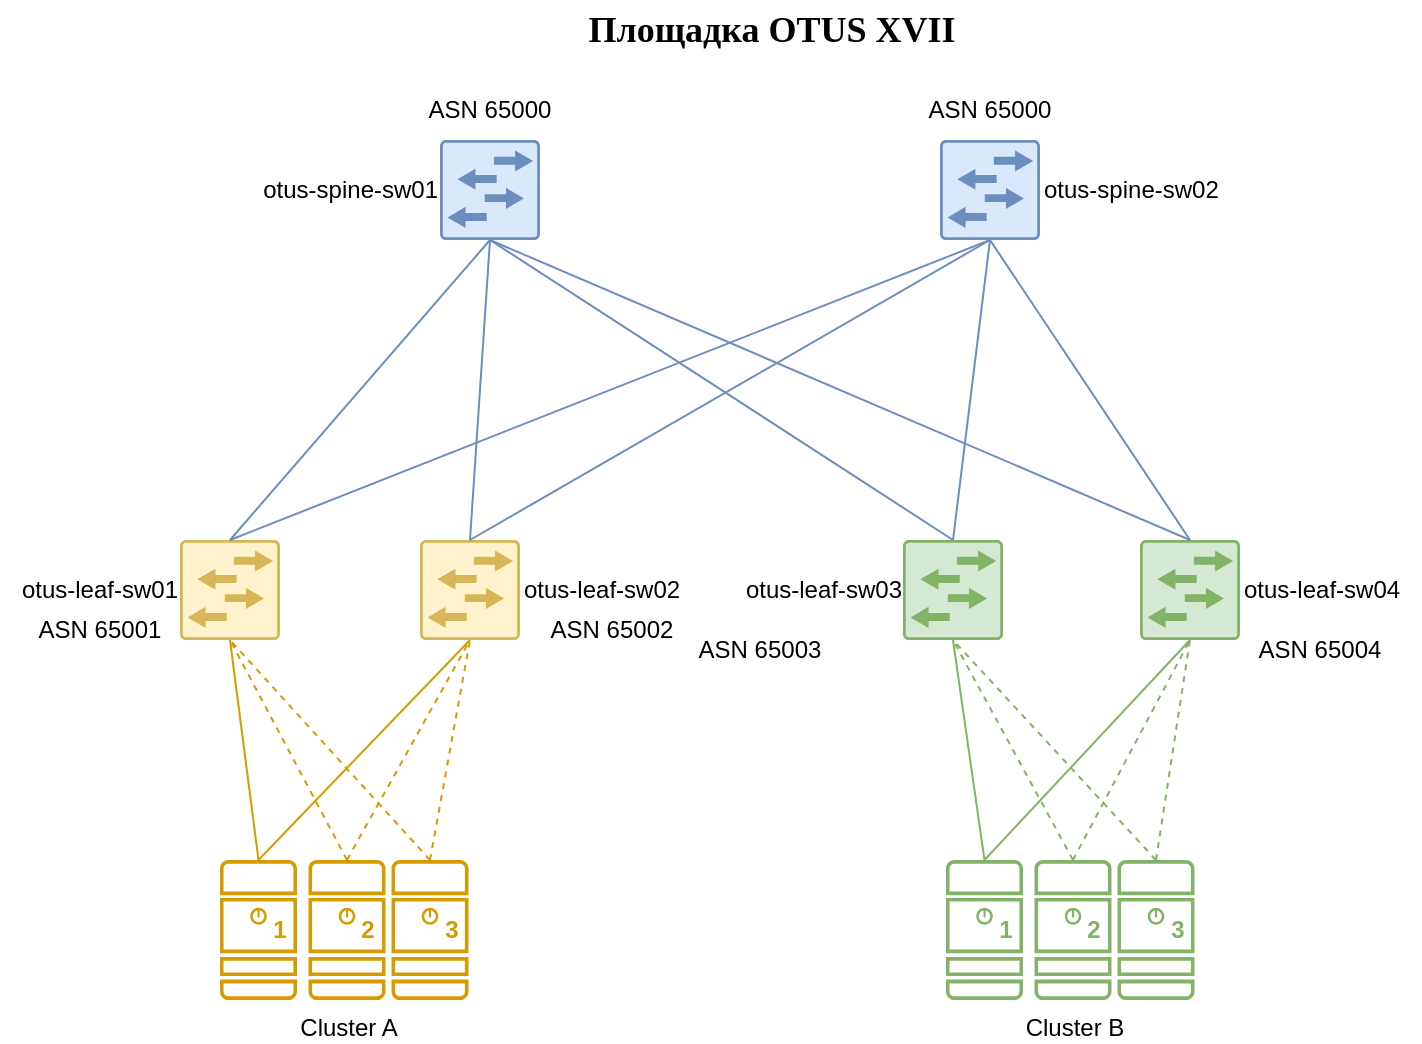 <mxfile version="22.1.21" type="device" pages="5">
  <diagram name="Главная" id="WVCnz241iXT8DgmNW43R">
    <mxGraphModel dx="794" dy="519" grid="1" gridSize="10" guides="1" tooltips="1" connect="1" arrows="1" fold="1" page="1" pageScale="1" pageWidth="827" pageHeight="1169" math="0" shadow="0">
      <root>
        <mxCell id="0" />
        <mxCell id="1" parent="0" />
        <mxCell id="9Bq7WmWvDdRx8j_mDBdu-3" value="otus-spine-sw01" style="sketch=0;points=[[0.015,0.015,0],[0.985,0.015,0],[0.985,0.985,0],[0.015,0.985,0],[0.25,0,0],[0.5,0,0],[0.75,0,0],[1,0.25,0],[1,0.5,0],[1,0.75,0],[0.75,1,0],[0.5,1,0],[0.25,1,0],[0,0.75,0],[0,0.5,0],[0,0.25,0]];verticalLabelPosition=middle;html=1;verticalAlign=middle;aspect=fixed;align=right;pointerEvents=1;shape=mxgraph.cisco19.rect;prIcon=l2_switch;fillColor=#dae8fc;strokeColor=#6c8ebf;labelPosition=left;" parent="1" vertex="1">
          <mxGeometry x="610" y="240" width="50" height="50" as="geometry" />
        </mxCell>
        <mxCell id="9Bq7WmWvDdRx8j_mDBdu-6" value="otus-leaf-sw01" style="sketch=0;points=[[0.015,0.015,0],[0.985,0.015,0],[0.985,0.985,0],[0.015,0.985,0],[0.25,0,0],[0.5,0,0],[0.75,0,0],[1,0.25,0],[1,0.5,0],[1,0.75,0],[0.75,1,0],[0.5,1,0],[0.25,1,0],[0,0.75,0],[0,0.5,0],[0,0.25,0]];verticalLabelPosition=middle;html=1;verticalAlign=middle;aspect=fixed;align=right;pointerEvents=1;shape=mxgraph.cisco19.rect;prIcon=l2_switch;fillColor=#fff2cc;strokeColor=#d6b656;labelPosition=left;" parent="1" vertex="1">
          <mxGeometry x="480" y="440" width="50" height="50" as="geometry" />
        </mxCell>
        <mxCell id="9Bq7WmWvDdRx8j_mDBdu-7" value="otus-spine-sw02" style="sketch=0;points=[[0.015,0.015,0],[0.985,0.015,0],[0.985,0.985,0],[0.015,0.985,0],[0.25,0,0],[0.5,0,0],[0.75,0,0],[1,0.25,0],[1,0.5,0],[1,0.75,0],[0.75,1,0],[0.5,1,0],[0.25,1,0],[0,0.75,0],[0,0.5,0],[0,0.25,0]];verticalLabelPosition=middle;html=1;verticalAlign=middle;aspect=fixed;align=left;pointerEvents=1;shape=mxgraph.cisco19.rect;prIcon=l2_switch;fillColor=#dae8fc;strokeColor=#6c8ebf;labelPosition=right;" parent="1" vertex="1">
          <mxGeometry x="860" y="240" width="50" height="50" as="geometry" />
        </mxCell>
        <mxCell id="9Bq7WmWvDdRx8j_mDBdu-8" value="otus-leaf-sw02" style="sketch=0;points=[[0.015,0.015,0],[0.985,0.015,0],[0.985,0.985,0],[0.015,0.985,0],[0.25,0,0],[0.5,0,0],[0.75,0,0],[1,0.25,0],[1,0.5,0],[1,0.75,0],[0.75,1,0],[0.5,1,0],[0.25,1,0],[0,0.75,0],[0,0.5,0],[0,0.25,0]];verticalLabelPosition=middle;html=1;verticalAlign=middle;aspect=fixed;align=left;pointerEvents=1;shape=mxgraph.cisco19.rect;prIcon=l2_switch;fillColor=#fff2cc;strokeColor=#d6b656;labelPosition=right;" parent="1" vertex="1">
          <mxGeometry x="600" y="440" width="50" height="50" as="geometry" />
        </mxCell>
        <mxCell id="9Bq7WmWvDdRx8j_mDBdu-9" value="otus-leaf-sw03" style="sketch=0;points=[[0.015,0.015,0],[0.985,0.015,0],[0.985,0.985,0],[0.015,0.985,0],[0.25,0,0],[0.5,0,0],[0.75,0,0],[1,0.25,0],[1,0.5,0],[1,0.75,0],[0.75,1,0],[0.5,1,0],[0.25,1,0],[0,0.75,0],[0,0.5,0],[0,0.25,0]];verticalLabelPosition=middle;html=1;verticalAlign=middle;aspect=fixed;align=right;pointerEvents=1;shape=mxgraph.cisco19.rect;prIcon=l2_switch;fillColor=#d5e8d4;strokeColor=#82b366;labelPosition=left;" parent="1" vertex="1">
          <mxGeometry x="841.5" y="440" width="50" height="50" as="geometry" />
        </mxCell>
        <mxCell id="9Bq7WmWvDdRx8j_mDBdu-10" value="otus-leaf-sw04" style="sketch=0;points=[[0.015,0.015,0],[0.985,0.015,0],[0.985,0.985,0],[0.015,0.985,0],[0.25,0,0],[0.5,0,0],[0.75,0,0],[1,0.25,0],[1,0.5,0],[1,0.75,0],[0.75,1,0],[0.5,1,0],[0.25,1,0],[0,0.75,0],[0,0.5,0],[0,0.25,0]];verticalLabelPosition=middle;html=1;verticalAlign=middle;aspect=fixed;align=left;pointerEvents=1;shape=mxgraph.cisco19.rect;prIcon=l2_switch;fillColor=#d5e8d4;strokeColor=#82b366;labelPosition=right;" parent="1" vertex="1">
          <mxGeometry x="960" y="440" width="50" height="50" as="geometry" />
        </mxCell>
        <mxCell id="9Bq7WmWvDdRx8j_mDBdu-12" value="" style="endArrow=none;html=1;rounded=0;fillColor=#dae8fc;strokeColor=#6c8ebf;entryX=0.5;entryY=1;entryDx=0;entryDy=0;entryPerimeter=0;exitX=0.5;exitY=0;exitDx=0;exitDy=0;exitPerimeter=0;" parent="1" source="9Bq7WmWvDdRx8j_mDBdu-6" target="9Bq7WmWvDdRx8j_mDBdu-3" edge="1">
          <mxGeometry width="50" height="50" relative="1" as="geometry">
            <mxPoint x="800" y="380" as="sourcePoint" />
            <mxPoint x="850" y="330" as="targetPoint" />
          </mxGeometry>
        </mxCell>
        <mxCell id="9Bq7WmWvDdRx8j_mDBdu-13" value="" style="endArrow=none;html=1;rounded=0;fillColor=#dae8fc;strokeColor=#6c8ebf;entryX=0.5;entryY=1;entryDx=0;entryDy=0;entryPerimeter=0;exitX=0.5;exitY=0;exitDx=0;exitDy=0;exitPerimeter=0;" parent="1" source="9Bq7WmWvDdRx8j_mDBdu-8" target="9Bq7WmWvDdRx8j_mDBdu-3" edge="1">
          <mxGeometry width="50" height="50" relative="1" as="geometry">
            <mxPoint x="385" y="460" as="sourcePoint" />
            <mxPoint x="535" y="300" as="targetPoint" />
          </mxGeometry>
        </mxCell>
        <mxCell id="9Bq7WmWvDdRx8j_mDBdu-14" value="" style="endArrow=none;html=1;rounded=0;fillColor=#dae8fc;strokeColor=#6c8ebf;entryX=0.5;entryY=1;entryDx=0;entryDy=0;entryPerimeter=0;exitX=0.5;exitY=0;exitDx=0;exitDy=0;exitPerimeter=0;" parent="1" source="9Bq7WmWvDdRx8j_mDBdu-9" target="9Bq7WmWvDdRx8j_mDBdu-3" edge="1">
          <mxGeometry width="50" height="50" relative="1" as="geometry">
            <mxPoint x="535" y="460" as="sourcePoint" />
            <mxPoint x="535" y="300" as="targetPoint" />
          </mxGeometry>
        </mxCell>
        <mxCell id="9Bq7WmWvDdRx8j_mDBdu-15" value="" style="endArrow=none;html=1;rounded=0;fillColor=#dae8fc;strokeColor=#6c8ebf;entryX=0.5;entryY=1;entryDx=0;entryDy=0;entryPerimeter=0;exitX=0.5;exitY=0;exitDx=0;exitDy=0;exitPerimeter=0;" parent="1" source="9Bq7WmWvDdRx8j_mDBdu-10" target="9Bq7WmWvDdRx8j_mDBdu-3" edge="1">
          <mxGeometry width="50" height="50" relative="1" as="geometry">
            <mxPoint x="685" y="460" as="sourcePoint" />
            <mxPoint x="535" y="300" as="targetPoint" />
          </mxGeometry>
        </mxCell>
        <mxCell id="9Bq7WmWvDdRx8j_mDBdu-16" value="" style="endArrow=none;html=1;rounded=0;fillColor=#dae8fc;strokeColor=#6c8ebf;entryX=0.5;entryY=1;entryDx=0;entryDy=0;entryPerimeter=0;exitX=0.5;exitY=0;exitDx=0;exitDy=0;exitPerimeter=0;" parent="1" source="9Bq7WmWvDdRx8j_mDBdu-10" target="9Bq7WmWvDdRx8j_mDBdu-7" edge="1">
          <mxGeometry width="50" height="50" relative="1" as="geometry">
            <mxPoint x="835" y="460" as="sourcePoint" />
            <mxPoint x="615" y="300" as="targetPoint" />
          </mxGeometry>
        </mxCell>
        <mxCell id="9Bq7WmWvDdRx8j_mDBdu-17" value="" style="endArrow=none;html=1;rounded=0;fillColor=#dae8fc;strokeColor=#6c8ebf;entryX=0.5;entryY=1;entryDx=0;entryDy=0;entryPerimeter=0;exitX=0.5;exitY=0;exitDx=0;exitDy=0;exitPerimeter=0;" parent="1" source="9Bq7WmWvDdRx8j_mDBdu-6" target="9Bq7WmWvDdRx8j_mDBdu-7" edge="1">
          <mxGeometry width="50" height="50" relative="1" as="geometry">
            <mxPoint x="845" y="470" as="sourcePoint" />
            <mxPoint x="755" y="300" as="targetPoint" />
          </mxGeometry>
        </mxCell>
        <mxCell id="9Bq7WmWvDdRx8j_mDBdu-18" value="" style="endArrow=none;html=1;rounded=0;fillColor=#dae8fc;strokeColor=#6c8ebf;entryX=0.5;entryY=1;entryDx=0;entryDy=0;entryPerimeter=0;exitX=0.5;exitY=0;exitDx=0;exitDy=0;exitPerimeter=0;" parent="1" source="9Bq7WmWvDdRx8j_mDBdu-8" target="9Bq7WmWvDdRx8j_mDBdu-7" edge="1">
          <mxGeometry width="50" height="50" relative="1" as="geometry">
            <mxPoint x="385" y="460" as="sourcePoint" />
            <mxPoint x="755" y="300" as="targetPoint" />
          </mxGeometry>
        </mxCell>
        <mxCell id="9Bq7WmWvDdRx8j_mDBdu-19" value="" style="endArrow=none;html=1;rounded=0;fillColor=#dae8fc;strokeColor=#6c8ebf;entryX=0.5;entryY=1;entryDx=0;entryDy=0;entryPerimeter=0;exitX=0.5;exitY=0;exitDx=0;exitDy=0;exitPerimeter=0;" parent="1" source="9Bq7WmWvDdRx8j_mDBdu-9" target="9Bq7WmWvDdRx8j_mDBdu-7" edge="1">
          <mxGeometry width="50" height="50" relative="1" as="geometry">
            <mxPoint x="535" y="460" as="sourcePoint" />
            <mxPoint x="755" y="300" as="targetPoint" />
          </mxGeometry>
        </mxCell>
        <mxCell id="9Bq7WmWvDdRx8j_mDBdu-28" value="" style="endArrow=none;html=1;rounded=0;fillColor=#d5e8d4;strokeColor=#82B366;entryX=0.5;entryY=1;entryDx=0;entryDy=0;entryPerimeter=0;exitX=0.5;exitY=0;exitDx=0;exitDy=0;exitPerimeter=0;" parent="1" source="9Bq7WmWvDdRx8j_mDBdu-23" target="9Bq7WmWvDdRx8j_mDBdu-9" edge="1">
          <mxGeometry width="50" height="50" relative="1" as="geometry">
            <mxPoint x="845" y="460" as="sourcePoint" />
            <mxPoint x="775" y="300" as="targetPoint" />
          </mxGeometry>
        </mxCell>
        <mxCell id="9Bq7WmWvDdRx8j_mDBdu-29" value="" style="endArrow=none;html=1;rounded=0;fillColor=#d5e8d4;strokeColor=#82B366;entryX=0.5;entryY=1;entryDx=0;entryDy=0;entryPerimeter=0;exitX=0.5;exitY=0;exitDx=0;exitDy=0;exitPerimeter=0;" parent="1" source="9Bq7WmWvDdRx8j_mDBdu-23" target="9Bq7WmWvDdRx8j_mDBdu-10" edge="1">
          <mxGeometry width="50" height="50" relative="1" as="geometry">
            <mxPoint x="915" y="610" as="sourcePoint" />
            <mxPoint x="845" y="510" as="targetPoint" />
          </mxGeometry>
        </mxCell>
        <mxCell id="9Bq7WmWvDdRx8j_mDBdu-30" value="" style="endArrow=none;html=1;rounded=0;fillColor=#d5e8d4;strokeColor=#82b366;entryX=0.5;entryY=1;entryDx=0;entryDy=0;entryPerimeter=0;exitX=0.5;exitY=0;exitDx=0;exitDy=0;exitPerimeter=0;dashed=1;" parent="1" source="9Bq7WmWvDdRx8j_mDBdu-24" target="9Bq7WmWvDdRx8j_mDBdu-10" edge="1">
          <mxGeometry width="50" height="50" relative="1" as="geometry">
            <mxPoint x="1060" y="590" as="sourcePoint" />
            <mxPoint x="1140" y="490" as="targetPoint" />
          </mxGeometry>
        </mxCell>
        <mxCell id="9Bq7WmWvDdRx8j_mDBdu-31" value="" style="endArrow=none;html=1;rounded=0;fillColor=#d5e8d4;strokeColor=#82b366;entryX=0.5;entryY=1;entryDx=0;entryDy=0;entryPerimeter=0;exitX=0.5;exitY=0;exitDx=0;exitDy=0;exitPerimeter=0;dashed=1;" parent="1" source="9Bq7WmWvDdRx8j_mDBdu-24" target="9Bq7WmWvDdRx8j_mDBdu-9" edge="1">
          <mxGeometry width="50" height="50" relative="1" as="geometry">
            <mxPoint x="1001" y="610" as="sourcePoint" />
            <mxPoint x="995" y="510" as="targetPoint" />
          </mxGeometry>
        </mxCell>
        <mxCell id="9Bq7WmWvDdRx8j_mDBdu-32" value="" style="endArrow=none;html=1;rounded=0;fillColor=#d5e8d4;strokeColor=#82b366;entryX=0.5;entryY=1;entryDx=0;entryDy=0;entryPerimeter=0;exitX=0.5;exitY=0;exitDx=0;exitDy=0;exitPerimeter=0;dashed=1;" parent="1" source="9Bq7WmWvDdRx8j_mDBdu-25" target="9Bq7WmWvDdRx8j_mDBdu-10" edge="1">
          <mxGeometry width="50" height="50" relative="1" as="geometry">
            <mxPoint x="959" y="610" as="sourcePoint" />
            <mxPoint x="995" y="510" as="targetPoint" />
          </mxGeometry>
        </mxCell>
        <mxCell id="9Bq7WmWvDdRx8j_mDBdu-33" value="" style="endArrow=none;html=1;rounded=0;fillColor=#d5e8d4;strokeColor=#82b366;exitX=0.5;exitY=0;exitDx=0;exitDy=0;exitPerimeter=0;dashed=1;entryX=0.5;entryY=1;entryDx=0;entryDy=0;entryPerimeter=0;" parent="1" source="9Bq7WmWvDdRx8j_mDBdu-25" target="9Bq7WmWvDdRx8j_mDBdu-9" edge="1">
          <mxGeometry width="50" height="50" relative="1" as="geometry">
            <mxPoint x="1001" y="610" as="sourcePoint" />
            <mxPoint x="830" y="500" as="targetPoint" />
          </mxGeometry>
        </mxCell>
        <mxCell id="9Bq7WmWvDdRx8j_mDBdu-49" value="" style="group" parent="1" vertex="1" connectable="0">
          <mxGeometry x="863" y="600" width="145.75" height="70" as="geometry" />
        </mxCell>
        <mxCell id="9Bq7WmWvDdRx8j_mDBdu-23" value="" style="sketch=0;points=[[0.015,0.015,0],[0.985,0.015,0],[0.985,0.985,0],[0.015,0.985,0],[0.25,0,0],[0.5,0,0],[0.75,0,0],[1,0.25,0],[1,0.5,0],[1,0.75,0],[0.75,1,0],[0.5,1,0],[0.25,1,0],[0,0.75,0],[0,0.5,0],[0,0.25,0]];verticalLabelPosition=bottom;html=1;verticalAlign=top;aspect=fixed;align=center;pointerEvents=1;shape=mxgraph.cisco19.server;fillColor=#82B366;strokeColor=none;" parent="9Bq7WmWvDdRx8j_mDBdu-49" vertex="1">
          <mxGeometry width="38.5" height="70" as="geometry" />
        </mxCell>
        <mxCell id="9Bq7WmWvDdRx8j_mDBdu-24" value="Cluster B" style="sketch=0;points=[[0.015,0.015,0],[0.985,0.015,0],[0.985,0.985,0],[0.015,0.985,0],[0.25,0,0],[0.5,0,0],[0.75,0,0],[1,0.25,0],[1,0.5,0],[1,0.75,0],[0.75,1,0],[0.5,1,0],[0.25,1,0],[0,0.75,0],[0,0.5,0],[0,0.25,0]];verticalLabelPosition=bottom;html=1;verticalAlign=top;aspect=fixed;align=center;pointerEvents=1;shape=mxgraph.cisco19.server;fillColor=#82B366;strokeColor=none;" parent="9Bq7WmWvDdRx8j_mDBdu-49" vertex="1">
          <mxGeometry x="44.25" width="38.5" height="70" as="geometry" />
        </mxCell>
        <mxCell id="9Bq7WmWvDdRx8j_mDBdu-25" value="" style="sketch=0;points=[[0.015,0.015,0],[0.985,0.015,0],[0.985,0.985,0],[0.015,0.985,0],[0.25,0,0],[0.5,0,0],[0.75,0,0],[1,0.25,0],[1,0.5,0],[1,0.75,0],[0.75,1,0],[0.5,1,0],[0.25,1,0],[0,0.75,0],[0,0.5,0],[0,0.25,0]];verticalLabelPosition=bottom;html=1;verticalAlign=top;aspect=fixed;align=center;pointerEvents=1;shape=mxgraph.cisco19.server;fillColor=#82B366;strokeColor=none;" parent="9Bq7WmWvDdRx8j_mDBdu-49" vertex="1">
          <mxGeometry x="85.75" width="38.5" height="70" as="geometry" />
        </mxCell>
        <mxCell id="9Bq7WmWvDdRx8j_mDBdu-75" value="1" style="text;html=1;strokeColor=none;fillColor=none;align=center;verticalAlign=middle;whiteSpace=wrap;rounded=0;fontColor=#82B366;fontStyle=1" parent="9Bq7WmWvDdRx8j_mDBdu-49" vertex="1">
          <mxGeometry y="20" width="60" height="30" as="geometry" />
        </mxCell>
        <mxCell id="9Bq7WmWvDdRx8j_mDBdu-74" value="2" style="text;html=1;strokeColor=none;fillColor=none;align=center;verticalAlign=middle;whiteSpace=wrap;rounded=0;fontColor=#82B366;fontStyle=1" parent="9Bq7WmWvDdRx8j_mDBdu-49" vertex="1">
          <mxGeometry x="44.25" y="20" width="60" height="30" as="geometry" />
        </mxCell>
        <mxCell id="9Bq7WmWvDdRx8j_mDBdu-76" value="3" style="text;html=1;strokeColor=none;fillColor=none;align=center;verticalAlign=middle;whiteSpace=wrap;rounded=0;fontColor=#82B366;fontStyle=1" parent="9Bq7WmWvDdRx8j_mDBdu-49" vertex="1">
          <mxGeometry x="85.75" y="20" width="60" height="30" as="geometry" />
        </mxCell>
        <mxCell id="9Bq7WmWvDdRx8j_mDBdu-50" value="" style="endArrow=none;html=1;rounded=0;fillColor=#dae8fc;strokeColor=#D79B00;entryX=0.5;entryY=1;entryDx=0;entryDy=0;entryPerimeter=0;exitX=0.5;exitY=0;exitDx=0;exitDy=0;exitPerimeter=0;" parent="1" source="9Bq7WmWvDdRx8j_mDBdu-57" target="9Bq7WmWvDdRx8j_mDBdu-6" edge="1">
          <mxGeometry width="50" height="50" relative="1" as="geometry">
            <mxPoint x="540" y="460" as="sourcePoint" />
            <mxPoint x="530" y="500" as="targetPoint" />
          </mxGeometry>
        </mxCell>
        <mxCell id="9Bq7WmWvDdRx8j_mDBdu-51" value="" style="endArrow=none;html=1;rounded=0;fillColor=#ffe6cc;strokeColor=#D79B00;entryX=0.5;entryY=1;entryDx=0;entryDy=0;entryPerimeter=0;exitX=0.5;exitY=0;exitDx=0;exitDy=0;exitPerimeter=0;" parent="1" source="9Bq7WmWvDdRx8j_mDBdu-57" target="9Bq7WmWvDdRx8j_mDBdu-8" edge="1">
          <mxGeometry width="50" height="50" relative="1" as="geometry">
            <mxPoint x="610" y="610" as="sourcePoint" />
            <mxPoint x="680" y="500" as="targetPoint" />
          </mxGeometry>
        </mxCell>
        <mxCell id="9Bq7WmWvDdRx8j_mDBdu-52" value="" style="endArrow=none;html=1;rounded=0;fillColor=#dae8fc;strokeColor=#D79B00;entryX=0.5;entryY=1;entryDx=0;entryDy=0;entryPerimeter=0;exitX=0.5;exitY=0;exitDx=0;exitDy=0;exitPerimeter=0;dashed=1;" parent="1" source="9Bq7WmWvDdRx8j_mDBdu-58" target="9Bq7WmWvDdRx8j_mDBdu-8" edge="1">
          <mxGeometry width="50" height="50" relative="1" as="geometry">
            <mxPoint x="755" y="590" as="sourcePoint" />
            <mxPoint x="680" y="500" as="targetPoint" />
          </mxGeometry>
        </mxCell>
        <mxCell id="9Bq7WmWvDdRx8j_mDBdu-53" value="" style="endArrow=none;html=1;rounded=0;fillColor=#dae8fc;strokeColor=#D79B00;entryX=0.5;entryY=1;entryDx=0;entryDy=0;entryPerimeter=0;exitX=0.5;exitY=0;exitDx=0;exitDy=0;exitPerimeter=0;dashed=1;" parent="1" source="9Bq7WmWvDdRx8j_mDBdu-58" target="9Bq7WmWvDdRx8j_mDBdu-6" edge="1">
          <mxGeometry width="50" height="50" relative="1" as="geometry">
            <mxPoint x="696" y="610" as="sourcePoint" />
            <mxPoint x="530" y="500" as="targetPoint" />
          </mxGeometry>
        </mxCell>
        <mxCell id="9Bq7WmWvDdRx8j_mDBdu-54" value="" style="endArrow=none;html=1;rounded=0;fillColor=#dae8fc;strokeColor=#D79B00;entryX=0.5;entryY=1;entryDx=0;entryDy=0;entryPerimeter=0;exitX=0.5;exitY=0;exitDx=0;exitDy=0;exitPerimeter=0;dashed=1;" parent="1" source="9Bq7WmWvDdRx8j_mDBdu-59" target="9Bq7WmWvDdRx8j_mDBdu-8" edge="1">
          <mxGeometry width="50" height="50" relative="1" as="geometry">
            <mxPoint x="654" y="610" as="sourcePoint" />
            <mxPoint x="680" y="500" as="targetPoint" />
          </mxGeometry>
        </mxCell>
        <mxCell id="9Bq7WmWvDdRx8j_mDBdu-55" value="" style="endArrow=none;html=1;rounded=0;fillColor=#dae8fc;strokeColor=#D79B00;exitX=0.5;exitY=0;exitDx=0;exitDy=0;exitPerimeter=0;dashed=1;entryX=0.5;entryY=1;entryDx=0;entryDy=0;entryPerimeter=0;" parent="1" source="9Bq7WmWvDdRx8j_mDBdu-59" target="9Bq7WmWvDdRx8j_mDBdu-6" edge="1">
          <mxGeometry width="50" height="50" relative="1" as="geometry">
            <mxPoint x="696" y="610" as="sourcePoint" />
            <mxPoint x="530" y="500" as="targetPoint" />
          </mxGeometry>
        </mxCell>
        <mxCell id="9Bq7WmWvDdRx8j_mDBdu-56" value="" style="group;strokeColor=none;" parent="1" vertex="1" connectable="0">
          <mxGeometry x="500" y="600" width="145.75" height="70" as="geometry" />
        </mxCell>
        <mxCell id="9Bq7WmWvDdRx8j_mDBdu-57" value="" style="sketch=0;points=[[0.015,0.015,0],[0.985,0.015,0],[0.985,0.985,0],[0.015,0.985,0],[0.25,0,0],[0.5,0,0],[0.75,0,0],[1,0.25,0],[1,0.5,0],[1,0.75,0],[0.75,1,0],[0.5,1,0],[0.25,1,0],[0,0.75,0],[0,0.5,0],[0,0.25,0]];verticalLabelPosition=bottom;html=1;verticalAlign=top;aspect=fixed;align=center;pointerEvents=1;shape=mxgraph.cisco19.server;fillColor=#D79B00;strokeColor=#D79B00;" parent="9Bq7WmWvDdRx8j_mDBdu-56" vertex="1">
          <mxGeometry width="38.5" height="70" as="geometry" />
        </mxCell>
        <mxCell id="9Bq7WmWvDdRx8j_mDBdu-58" value="Cluster A" style="sketch=0;points=[[0.015,0.015,0],[0.985,0.015,0],[0.985,0.985,0],[0.015,0.985,0],[0.25,0,0],[0.5,0,0],[0.75,0,0],[1,0.25,0],[1,0.5,0],[1,0.75,0],[0.75,1,0],[0.5,1,0],[0.25,1,0],[0,0.75,0],[0,0.5,0],[0,0.25,0]];verticalLabelPosition=bottom;html=1;verticalAlign=top;aspect=fixed;align=center;pointerEvents=1;shape=mxgraph.cisco19.server;fillColor=#D79B00;strokeColor=#D79B00;" parent="9Bq7WmWvDdRx8j_mDBdu-56" vertex="1">
          <mxGeometry x="44.25" width="38.5" height="70" as="geometry" />
        </mxCell>
        <mxCell id="9Bq7WmWvDdRx8j_mDBdu-59" value="" style="sketch=0;points=[[0.015,0.015,0],[0.985,0.015,0],[0.985,0.985,0],[0.015,0.985,0],[0.25,0,0],[0.5,0,0],[0.75,0,0],[1,0.25,0],[1,0.5,0],[1,0.75,0],[0.75,1,0],[0.5,1,0],[0.25,1,0],[0,0.75,0],[0,0.5,0],[0,0.25,0]];verticalLabelPosition=bottom;html=1;verticalAlign=top;aspect=fixed;align=center;pointerEvents=1;shape=mxgraph.cisco19.server;fillColor=#D79B00;strokeColor=#D79B00;" parent="9Bq7WmWvDdRx8j_mDBdu-56" vertex="1">
          <mxGeometry x="85.75" width="38.5" height="70" as="geometry" />
        </mxCell>
        <mxCell id="9Bq7WmWvDdRx8j_mDBdu-71" value="1" style="text;html=1;strokeColor=none;fillColor=none;align=center;verticalAlign=middle;whiteSpace=wrap;rounded=0;fontColor=#D79B00;fontStyle=1" parent="9Bq7WmWvDdRx8j_mDBdu-56" vertex="1">
          <mxGeometry y="20" width="60" height="30" as="geometry" />
        </mxCell>
        <mxCell id="9Bq7WmWvDdRx8j_mDBdu-72" value="2" style="text;html=1;strokeColor=none;fillColor=none;align=center;verticalAlign=middle;whiteSpace=wrap;rounded=0;fontColor=#D79B00;fontStyle=1" parent="9Bq7WmWvDdRx8j_mDBdu-56" vertex="1">
          <mxGeometry x="44" y="20" width="60" height="30" as="geometry" />
        </mxCell>
        <mxCell id="9Bq7WmWvDdRx8j_mDBdu-73" value="3" style="text;html=1;strokeColor=none;fillColor=none;align=center;verticalAlign=middle;whiteSpace=wrap;rounded=0;fontColor=#D79B00;fontStyle=1" parent="9Bq7WmWvDdRx8j_mDBdu-56" vertex="1">
          <mxGeometry x="85.75" y="20" width="60" height="30" as="geometry" />
        </mxCell>
        <mxCell id="9Bq7WmWvDdRx8j_mDBdu-70" value="Площадка OTUS&amp;nbsp;XVII" style="text;html=1;strokeColor=none;fillColor=none;align=center;verticalAlign=middle;whiteSpace=wrap;rounded=0;fontSize=18;fontStyle=1;fontFamily=Verdana;" parent="1" vertex="1">
          <mxGeometry x="618.87" y="170" width="314" height="30" as="geometry" />
        </mxCell>
        <mxCell id="1pzSjyT5Th-Nko6e0nX1-1" value="ASN 65000" style="text;html=1;strokeColor=none;fillColor=none;align=center;verticalAlign=middle;whiteSpace=wrap;rounded=0;" parent="1" vertex="1">
          <mxGeometry x="585" y="210" width="100" height="30" as="geometry" />
        </mxCell>
        <mxCell id="1pzSjyT5Th-Nko6e0nX1-2" value="ASN 65000" style="text;html=1;strokeColor=none;fillColor=none;align=center;verticalAlign=middle;whiteSpace=wrap;rounded=0;" parent="1" vertex="1">
          <mxGeometry x="835" y="210" width="100" height="30" as="geometry" />
        </mxCell>
        <mxCell id="1pzSjyT5Th-Nko6e0nX1-3" value="ASN 65001" style="text;html=1;strokeColor=none;fillColor=none;align=center;verticalAlign=middle;whiteSpace=wrap;rounded=0;" parent="1" vertex="1">
          <mxGeometry x="390" y="470" width="100" height="30" as="geometry" />
        </mxCell>
        <mxCell id="1pzSjyT5Th-Nko6e0nX1-4" value="ASN 65002" style="text;html=1;strokeColor=none;fillColor=none;align=center;verticalAlign=middle;whiteSpace=wrap;rounded=0;" parent="1" vertex="1">
          <mxGeometry x="645.75" y="470" width="100" height="30" as="geometry" />
        </mxCell>
        <mxCell id="1pzSjyT5Th-Nko6e0nX1-5" value="ASN 65003" style="text;html=1;strokeColor=none;fillColor=none;align=center;verticalAlign=middle;whiteSpace=wrap;rounded=0;" parent="1" vertex="1">
          <mxGeometry x="720" y="480" width="100" height="30" as="geometry" />
        </mxCell>
        <mxCell id="1pzSjyT5Th-Nko6e0nX1-6" value="ASN 65004" style="text;html=1;strokeColor=none;fillColor=none;align=center;verticalAlign=middle;whiteSpace=wrap;rounded=0;" parent="1" vertex="1">
          <mxGeometry x="1000" y="480" width="100" height="30" as="geometry" />
        </mxCell>
      </root>
    </mxGraphModel>
  </diagram>
  <diagram id="J7ZgITSCI6pPq5xOaHzq" name="underlay">
    <mxGraphModel dx="1621" dy="519" grid="1" gridSize="10" guides="1" tooltips="1" connect="1" arrows="1" fold="1" page="1" pageScale="1" pageWidth="827" pageHeight="1169" math="0" shadow="0">
      <root>
        <mxCell id="0" />
        <mxCell id="1" parent="0" />
        <mxCell id="8L-WaVjotfStqpqB3ohm-92" value="&lt;font style=&quot;font-size: 25px;&quot;&gt;eBGP&lt;/font&gt;" style="ellipse;shape=cloud;whiteSpace=wrap;html=1;fillColor=#bac8d3;strokeColor=#23445d;opacity=40;textOpacity=40;" parent="1" vertex="1">
          <mxGeometry x="-160" y="130" width="1250" height="460" as="geometry" />
        </mxCell>
        <mxCell id="8L-WaVjotfStqpqB3ohm-52" value="" style="rounded=1;whiteSpace=wrap;html=1;fillColor=#f5f5f5;strokeColor=#666666;fontColor=#333333;" parent="1" vertex="1">
          <mxGeometry x="450" y="410" width="220" height="90" as="geometry" />
        </mxCell>
        <mxCell id="8L-WaVjotfStqpqB3ohm-53" value="" style="rounded=1;whiteSpace=wrap;html=1;fillColor=#f5f5f5;strokeColor=#666666;fontColor=#333333;" parent="1" vertex="1">
          <mxGeometry x="720" y="410" width="220" height="90" as="geometry" />
        </mxCell>
        <mxCell id="8L-WaVjotfStqpqB3ohm-51" value="" style="rounded=1;whiteSpace=wrap;html=1;fillColor=#f5f5f5;strokeColor=#666666;fontColor=#333333;" parent="1" vertex="1">
          <mxGeometry x="200" y="410" width="220" height="90" as="geometry" />
        </mxCell>
        <mxCell id="8L-WaVjotfStqpqB3ohm-50" value="" style="rounded=1;whiteSpace=wrap;html=1;fillColor=#f5f5f5;strokeColor=#666666;fontColor=#333333;" parent="1" vertex="1">
          <mxGeometry x="-70" y="410" width="220" height="90" as="geometry" />
        </mxCell>
        <mxCell id="8L-WaVjotfStqpqB3ohm-49" value="" style="rounded=1;whiteSpace=wrap;html=1;fillColor=#e1d5e7;strokeColor=#9673a6;" parent="1" vertex="1">
          <mxGeometry x="210" y="90" width="510" height="90" as="geometry" />
        </mxCell>
        <mxCell id="8L-WaVjotfStqpqB3ohm-1" value="otus-spine-sw01" style="sketch=0;points=[[0.015,0.015,0],[0.985,0.015,0],[0.985,0.985,0],[0.015,0.985,0],[0.25,0,0],[0.5,0,0],[0.75,0,0],[1,0.25,0],[1,0.5,0],[1,0.75,0],[0.75,1,0],[0.5,1,0],[0.25,1,0],[0,0.75,0],[0,0.5,0],[0,0.25,0]];verticalLabelPosition=middle;html=1;verticalAlign=middle;aspect=fixed;align=right;pointerEvents=1;shape=mxgraph.cisco19.rect;prIcon=l2_switch;fillColor=#dae8fc;strokeColor=#6c8ebf;labelPosition=left;" parent="1" vertex="1">
          <mxGeometry x="310" y="120" width="50" height="50" as="geometry" />
        </mxCell>
        <mxCell id="8L-WaVjotfStqpqB3ohm-2" value="otus-leaf-sw01" style="sketch=0;points=[[0.015,0.015,0],[0.985,0.015,0],[0.985,0.985,0],[0.015,0.985,0],[0.25,0,0],[0.5,0,0],[0.75,0,0],[1,0.25,0],[1,0.5,0],[1,0.75,0],[0.75,1,0],[0.5,1,0],[0.25,1,0],[0,0.75,0],[0,0.5,0],[0,0.25,0]];verticalLabelPosition=middle;html=1;verticalAlign=middle;aspect=fixed;align=right;pointerEvents=1;shape=mxgraph.cisco19.rect;prIcon=l2_switch;fillColor=#fff2cc;strokeColor=#d6b656;labelPosition=left;" parent="1" vertex="1">
          <mxGeometry x="70" y="430" width="50" height="50" as="geometry" />
        </mxCell>
        <mxCell id="8L-WaVjotfStqpqB3ohm-3" value="otus-spine-sw02" style="sketch=0;points=[[0.015,0.015,0],[0.985,0.015,0],[0.985,0.985,0],[0.015,0.985,0],[0.25,0,0],[0.5,0,0],[0.75,0,0],[1,0.25,0],[1,0.5,0],[1,0.75,0],[0.75,1,0],[0.5,1,0],[0.25,1,0],[0,0.75,0],[0,0.5,0],[0,0.25,0]];verticalLabelPosition=middle;html=1;verticalAlign=middle;aspect=fixed;align=left;pointerEvents=1;shape=mxgraph.cisco19.rect;prIcon=l2_switch;fillColor=#dae8fc;strokeColor=#6c8ebf;labelPosition=right;" parent="1" vertex="1">
          <mxGeometry x="560" y="120" width="50" height="50" as="geometry" />
        </mxCell>
        <mxCell id="8L-WaVjotfStqpqB3ohm-4" value="otus-leaf-sw02" style="sketch=0;points=[[0.015,0.015,0],[0.985,0.015,0],[0.985,0.985,0],[0.015,0.985,0],[0.25,0,0],[0.5,0,0],[0.75,0,0],[1,0.25,0],[1,0.5,0],[1,0.75,0],[0.75,1,0],[0.5,1,0],[0.25,1,0],[0,0.75,0],[0,0.5,0],[0,0.25,0]];verticalLabelPosition=middle;html=1;verticalAlign=middle;aspect=fixed;align=right;pointerEvents=1;shape=mxgraph.cisco19.rect;prIcon=l2_switch;fillColor=#fff2cc;strokeColor=#d6b656;labelPosition=left;" parent="1" vertex="1">
          <mxGeometry x="340" y="430" width="50" height="50" as="geometry" />
        </mxCell>
        <mxCell id="8L-WaVjotfStqpqB3ohm-5" value="otus-leaf-sw03" style="sketch=0;points=[[0.015,0.015,0],[0.985,0.015,0],[0.985,0.985,0],[0.015,0.985,0],[0.25,0,0],[0.5,0,0],[0.75,0,0],[1,0.25,0],[1,0.5,0],[1,0.75,0],[0.75,1,0],[0.5,1,0],[0.25,1,0],[0,0.75,0],[0,0.5,0],[0,0.25,0]];verticalLabelPosition=middle;html=1;verticalAlign=middle;aspect=fixed;align=right;pointerEvents=1;shape=mxgraph.cisco19.rect;prIcon=l2_switch;fillColor=#d5e8d4;strokeColor=#82b366;labelPosition=left;" parent="1" vertex="1">
          <mxGeometry x="590" y="430" width="50" height="50" as="geometry" />
        </mxCell>
        <mxCell id="8L-WaVjotfStqpqB3ohm-6" value="otus-leaf-sw04" style="sketch=0;points=[[0.015,0.015,0],[0.985,0.015,0],[0.985,0.985,0],[0.015,0.985,0],[0.25,0,0],[0.5,0,0],[0.75,0,0],[1,0.25,0],[1,0.5,0],[1,0.75,0],[0.75,1,0],[0.5,1,0],[0.25,1,0],[0,0.75,0],[0,0.5,0],[0,0.25,0]];verticalLabelPosition=middle;html=1;verticalAlign=middle;aspect=fixed;align=right;pointerEvents=1;shape=mxgraph.cisco19.rect;prIcon=l2_switch;fillColor=#d5e8d4;strokeColor=#82b366;labelPosition=left;" parent="1" vertex="1">
          <mxGeometry x="860" y="430" width="50" height="50" as="geometry" />
        </mxCell>
        <mxCell id="8L-WaVjotfStqpqB3ohm-7" value="" style="endArrow=none;html=1;rounded=0;fillColor=#dae8fc;strokeColor=#6c8ebf;entryX=0.5;entryY=1;entryDx=0;entryDy=0;entryPerimeter=0;exitX=0.625;exitY=0.2;exitDx=0;exitDy=0;exitPerimeter=0;" parent="1" source="8L-WaVjotfStqpqB3ohm-56" target="8L-WaVjotfStqpqB3ohm-1" edge="1">
          <mxGeometry width="50" height="50" relative="1" as="geometry">
            <mxPoint x="500" y="260" as="sourcePoint" />
            <mxPoint x="550" y="210" as="targetPoint" />
          </mxGeometry>
        </mxCell>
        <mxCell id="8L-WaVjotfStqpqB3ohm-8" value="" style="endArrow=none;html=1;rounded=0;fillColor=#dae8fc;strokeColor=#6c8ebf;entryX=0.5;entryY=1;entryDx=0;entryDy=0;entryPerimeter=0;exitX=0.625;exitY=0.2;exitDx=0;exitDy=0;exitPerimeter=0;" parent="1" source="8L-WaVjotfStqpqB3ohm-59" target="8L-WaVjotfStqpqB3ohm-1" edge="1">
          <mxGeometry width="50" height="50" relative="1" as="geometry">
            <mxPoint x="85" y="340" as="sourcePoint" />
            <mxPoint x="235" y="180" as="targetPoint" />
          </mxGeometry>
        </mxCell>
        <mxCell id="8L-WaVjotfStqpqB3ohm-9" value="" style="endArrow=none;html=1;rounded=0;fillColor=#dae8fc;strokeColor=#6c8ebf;entryX=0.5;entryY=1;entryDx=0;entryDy=0;entryPerimeter=0;exitX=0.25;exitY=0.25;exitDx=0;exitDy=0;exitPerimeter=0;" parent="1" source="8L-WaVjotfStqpqB3ohm-61" target="8L-WaVjotfStqpqB3ohm-1" edge="1">
          <mxGeometry width="50" height="50" relative="1" as="geometry">
            <mxPoint x="235" y="340" as="sourcePoint" />
            <mxPoint x="235" y="180" as="targetPoint" />
          </mxGeometry>
        </mxCell>
        <mxCell id="8L-WaVjotfStqpqB3ohm-10" value="" style="endArrow=none;html=1;rounded=0;fillColor=#dae8fc;strokeColor=#6c8ebf;entryX=0.5;entryY=1;entryDx=0;entryDy=0;entryPerimeter=0;exitX=0.25;exitY=0.25;exitDx=0;exitDy=0;exitPerimeter=0;" parent="1" source="8L-WaVjotfStqpqB3ohm-63" target="8L-WaVjotfStqpqB3ohm-1" edge="1">
          <mxGeometry width="50" height="50" relative="1" as="geometry">
            <mxPoint x="385" y="340" as="sourcePoint" />
            <mxPoint x="235" y="180" as="targetPoint" />
          </mxGeometry>
        </mxCell>
        <mxCell id="8L-WaVjotfStqpqB3ohm-11" value="" style="endArrow=none;html=1;rounded=0;fillColor=#dae8fc;strokeColor=#6c8ebf;entryX=0.5;entryY=1;entryDx=0;entryDy=0;entryPerimeter=0;exitX=0.25;exitY=0.25;exitDx=0;exitDy=0;exitPerimeter=0;" parent="1" source="8L-WaVjotfStqpqB3ohm-71" target="8L-WaVjotfStqpqB3ohm-3" edge="1">
          <mxGeometry width="50" height="50" relative="1" as="geometry">
            <mxPoint x="535" y="340" as="sourcePoint" />
            <mxPoint x="315" y="180" as="targetPoint" />
          </mxGeometry>
        </mxCell>
        <mxCell id="8L-WaVjotfStqpqB3ohm-12" value="" style="endArrow=none;html=1;rounded=0;fillColor=#dae8fc;strokeColor=#6c8ebf;entryX=0.5;entryY=1;entryDx=0;entryDy=0;entryPerimeter=0;exitX=0.625;exitY=0.2;exitDx=0;exitDy=0;exitPerimeter=0;" parent="1" source="8L-WaVjotfStqpqB3ohm-57" target="8L-WaVjotfStqpqB3ohm-3" edge="1">
          <mxGeometry width="50" height="50" relative="1" as="geometry">
            <mxPoint x="545" y="350" as="sourcePoint" />
            <mxPoint x="455" y="180" as="targetPoint" />
          </mxGeometry>
        </mxCell>
        <mxCell id="8L-WaVjotfStqpqB3ohm-13" value="" style="endArrow=none;html=1;rounded=0;fillColor=#dae8fc;strokeColor=#6c8ebf;entryX=0.5;entryY=1;entryDx=0;entryDy=0;entryPerimeter=0;exitX=0.625;exitY=0.2;exitDx=0;exitDy=0;exitPerimeter=0;" parent="1" source="8L-WaVjotfStqpqB3ohm-60" target="8L-WaVjotfStqpqB3ohm-3" edge="1">
          <mxGeometry width="50" height="50" relative="1" as="geometry">
            <mxPoint x="425" y="260" as="sourcePoint" />
            <mxPoint x="455" y="180" as="targetPoint" />
          </mxGeometry>
        </mxCell>
        <mxCell id="8L-WaVjotfStqpqB3ohm-14" value="" style="endArrow=none;html=1;rounded=0;fillColor=#dae8fc;strokeColor=#6c8ebf;entryX=0.5;entryY=1;entryDx=0;entryDy=0;entryPerimeter=0;exitX=0.625;exitY=0.2;exitDx=0;exitDy=0;exitPerimeter=0;" parent="1" source="8L-WaVjotfStqpqB3ohm-62" target="8L-WaVjotfStqpqB3ohm-3" edge="1">
          <mxGeometry width="50" height="50" relative="1" as="geometry">
            <mxPoint x="235" y="340" as="sourcePoint" />
            <mxPoint x="455" y="180" as="targetPoint" />
          </mxGeometry>
        </mxCell>
        <mxCell id="8L-WaVjotfStqpqB3ohm-41" value="Площадка OTUS&amp;nbsp;XVII" style="text;html=1;strokeColor=none;fillColor=none;align=center;verticalAlign=middle;whiteSpace=wrap;rounded=0;fontSize=18;fontStyle=1;fontFamily=Verdana;" parent="1" vertex="1">
          <mxGeometry x="318.87" y="50" width="314" height="30" as="geometry" />
        </mxCell>
        <mxCell id="8L-WaVjotfStqpqB3ohm-42" value="ASN 65000" style="text;html=1;strokeColor=none;fillColor=none;align=center;verticalAlign=middle;whiteSpace=wrap;rounded=0;" parent="1" vertex="1">
          <mxGeometry x="410" y="120" width="100" height="30" as="geometry" />
        </mxCell>
        <mxCell id="8L-WaVjotfStqpqB3ohm-44" value="ASN 65001" style="text;html=1;align=center;verticalAlign=middle;whiteSpace=wrap;rounded=0;" parent="1" vertex="1">
          <mxGeometry x="-80" y="410" width="100" height="30" as="geometry" />
        </mxCell>
        <mxCell id="8L-WaVjotfStqpqB3ohm-45" value="ASN 65002" style="text;html=1;strokeColor=none;fillColor=none;align=center;verticalAlign=middle;whiteSpace=wrap;rounded=0;" parent="1" vertex="1">
          <mxGeometry x="190" y="410" width="100" height="30" as="geometry" />
        </mxCell>
        <mxCell id="8L-WaVjotfStqpqB3ohm-46" value="ASN 65003" style="text;html=1;strokeColor=none;fillColor=none;align=center;verticalAlign=middle;whiteSpace=wrap;rounded=0;" parent="1" vertex="1">
          <mxGeometry x="440" y="410" width="100" height="30" as="geometry" />
        </mxCell>
        <mxCell id="8L-WaVjotfStqpqB3ohm-47" value="ASN 65004" style="text;html=1;strokeColor=none;fillColor=none;align=center;verticalAlign=middle;whiteSpace=wrap;rounded=0;" parent="1" vertex="1">
          <mxGeometry x="710" y="410" width="100" height="30" as="geometry" />
        </mxCell>
        <mxCell id="8L-WaVjotfStqpqB3ohm-58" value="" style="endArrow=none;html=1;rounded=0;fillColor=#dae8fc;strokeColor=#6c8ebf;entryX=0.31;entryY=0.8;entryDx=0;entryDy=0;entryPerimeter=0;exitX=0.5;exitY=0;exitDx=0;exitDy=0;exitPerimeter=0;" parent="1" source="8L-WaVjotfStqpqB3ohm-2" target="8L-WaVjotfStqpqB3ohm-56" edge="1">
          <mxGeometry width="50" height="50" relative="1" as="geometry">
            <mxPoint x="125" y="430" as="sourcePoint" />
            <mxPoint x="395" y="170" as="targetPoint" />
          </mxGeometry>
        </mxCell>
        <mxCell id="8L-WaVjotfStqpqB3ohm-56" value="10.17.0.0/31" style="ellipse;shape=cloud;whiteSpace=wrap;html=1;" parent="1" vertex="1">
          <mxGeometry x="-10" y="260" width="110" height="70" as="geometry" />
        </mxCell>
        <mxCell id="8L-WaVjotfStqpqB3ohm-65" value="" style="endArrow=none;html=1;rounded=0;fillColor=#dae8fc;strokeColor=#6c8ebf;entryX=0.31;entryY=0.8;entryDx=0;entryDy=0;entryPerimeter=0;exitX=0.5;exitY=0;exitDx=0;exitDy=0;exitPerimeter=0;" parent="1" source="8L-WaVjotfStqpqB3ohm-2" target="8L-WaVjotfStqpqB3ohm-57" edge="1">
          <mxGeometry width="50" height="50" relative="1" as="geometry">
            <mxPoint x="125" y="430" as="sourcePoint" />
            <mxPoint x="645" y="170" as="targetPoint" />
          </mxGeometry>
        </mxCell>
        <mxCell id="8L-WaVjotfStqpqB3ohm-57" value="10.17.0.2/31" style="ellipse;shape=cloud;whiteSpace=wrap;html=1;" parent="1" vertex="1">
          <mxGeometry x="110" y="260" width="110" height="70" as="geometry" />
        </mxCell>
        <mxCell id="8L-WaVjotfStqpqB3ohm-66" value="" style="endArrow=none;html=1;rounded=0;fillColor=#dae8fc;strokeColor=#6c8ebf;entryX=0.5;entryY=1;entryDx=0;entryDy=0;entryPerimeter=0;exitX=0.5;exitY=0;exitDx=0;exitDy=0;exitPerimeter=0;" parent="1" source="8L-WaVjotfStqpqB3ohm-4" target="8L-WaVjotfStqpqB3ohm-59" edge="1">
          <mxGeometry width="50" height="50" relative="1" as="geometry">
            <mxPoint x="385" y="430" as="sourcePoint" />
            <mxPoint x="395" y="170" as="targetPoint" />
          </mxGeometry>
        </mxCell>
        <mxCell id="8L-WaVjotfStqpqB3ohm-59" value="10.17.0.4/31" style="ellipse;shape=cloud;whiteSpace=wrap;html=1;" parent="1" vertex="1">
          <mxGeometry x="240" y="260" width="110" height="70" as="geometry" />
        </mxCell>
        <mxCell id="8L-WaVjotfStqpqB3ohm-67" value="" style="endArrow=none;html=1;rounded=0;fillColor=#dae8fc;strokeColor=#6c8ebf;entryX=0.5;entryY=1;entryDx=0;entryDy=0;entryPerimeter=0;exitX=0.5;exitY=0;exitDx=0;exitDy=0;exitPerimeter=0;" parent="1" source="8L-WaVjotfStqpqB3ohm-4" target="8L-WaVjotfStqpqB3ohm-60" edge="1">
          <mxGeometry width="50" height="50" relative="1" as="geometry">
            <mxPoint x="385" y="430" as="sourcePoint" />
            <mxPoint x="645" y="170" as="targetPoint" />
          </mxGeometry>
        </mxCell>
        <mxCell id="8L-WaVjotfStqpqB3ohm-60" value="10.17.0.6/31" style="ellipse;shape=cloud;whiteSpace=wrap;html=1;" parent="1" vertex="1">
          <mxGeometry x="370" y="260" width="110" height="70" as="geometry" />
        </mxCell>
        <mxCell id="8L-WaVjotfStqpqB3ohm-68" value="" style="endArrow=none;html=1;rounded=0;fillColor=#dae8fc;strokeColor=#6c8ebf;entryX=0.5;entryY=1;entryDx=0;entryDy=0;entryPerimeter=0;exitX=0.5;exitY=0;exitDx=0;exitDy=0;exitPerimeter=0;" parent="1" source="8L-WaVjotfStqpqB3ohm-5" target="8L-WaVjotfStqpqB3ohm-61" edge="1">
          <mxGeometry width="50" height="50" relative="1" as="geometry">
            <mxPoint x="645" y="430" as="sourcePoint" />
            <mxPoint x="395" y="170" as="targetPoint" />
          </mxGeometry>
        </mxCell>
        <mxCell id="8L-WaVjotfStqpqB3ohm-61" value="10.17.0.8/31" style="ellipse;shape=cloud;whiteSpace=wrap;html=1;" parent="1" vertex="1">
          <mxGeometry x="490" y="260" width="110" height="70" as="geometry" />
        </mxCell>
        <mxCell id="8L-WaVjotfStqpqB3ohm-69" value="" style="endArrow=none;html=1;rounded=0;fillColor=#dae8fc;strokeColor=#6c8ebf;entryX=0.5;entryY=1;entryDx=0;entryDy=0;entryPerimeter=0;exitX=0.5;exitY=0;exitDx=0;exitDy=0;exitPerimeter=0;" parent="1" source="8L-WaVjotfStqpqB3ohm-5" target="8L-WaVjotfStqpqB3ohm-62" edge="1">
          <mxGeometry width="50" height="50" relative="1" as="geometry">
            <mxPoint x="645" y="430" as="sourcePoint" />
            <mxPoint x="645" y="170" as="targetPoint" />
          </mxGeometry>
        </mxCell>
        <mxCell id="8L-WaVjotfStqpqB3ohm-62" value="10.17.0.10/31" style="ellipse;shape=cloud;whiteSpace=wrap;html=1;" parent="1" vertex="1">
          <mxGeometry x="610" y="260" width="110" height="70" as="geometry" />
        </mxCell>
        <mxCell id="8L-WaVjotfStqpqB3ohm-70" value="" style="endArrow=none;html=1;rounded=0;fillColor=#dae8fc;strokeColor=#6c8ebf;entryX=0.5;entryY=1;entryDx=0;entryDy=0;entryPerimeter=0;exitX=0.5;exitY=0;exitDx=0;exitDy=0;exitPerimeter=0;" parent="1" source="8L-WaVjotfStqpqB3ohm-6" target="8L-WaVjotfStqpqB3ohm-63" edge="1">
          <mxGeometry width="50" height="50" relative="1" as="geometry">
            <mxPoint x="885" y="430" as="sourcePoint" />
            <mxPoint x="395" y="170" as="targetPoint" />
          </mxGeometry>
        </mxCell>
        <mxCell id="8L-WaVjotfStqpqB3ohm-63" value="10.17.0.12/31" style="ellipse;shape=cloud;whiteSpace=wrap;html=1;" parent="1" vertex="1">
          <mxGeometry x="740" y="260" width="110" height="70" as="geometry" />
        </mxCell>
        <mxCell id="8L-WaVjotfStqpqB3ohm-72" value="" style="endArrow=none;html=1;rounded=0;fillColor=#dae8fc;strokeColor=#6c8ebf;entryX=0.5;entryY=1;entryDx=0;entryDy=0;entryPerimeter=0;exitX=0.5;exitY=0;exitDx=0;exitDy=0;exitPerimeter=0;" parent="1" source="8L-WaVjotfStqpqB3ohm-6" target="8L-WaVjotfStqpqB3ohm-71" edge="1">
          <mxGeometry width="50" height="50" relative="1" as="geometry">
            <mxPoint x="885" y="430" as="sourcePoint" />
            <mxPoint x="645" y="170" as="targetPoint" />
          </mxGeometry>
        </mxCell>
        <mxCell id="8L-WaVjotfStqpqB3ohm-71" value="10.17.0.14/31" style="ellipse;shape=cloud;whiteSpace=wrap;html=1;" parent="1" vertex="1">
          <mxGeometry x="870" y="260" width="110" height="70" as="geometry" />
        </mxCell>
        <mxCell id="8L-WaVjotfStqpqB3ohm-73" value=".1" style="text;html=1;strokeColor=none;fillColor=none;align=center;verticalAlign=middle;whiteSpace=wrap;rounded=0;" parent="1" vertex="1">
          <mxGeometry x="-10" y="320" width="60" height="30" as="geometry" />
        </mxCell>
        <mxCell id="8L-WaVjotfStqpqB3ohm-75" value=".3" style="text;html=1;strokeColor=none;fillColor=none;align=center;verticalAlign=middle;whiteSpace=wrap;rounded=0;" parent="1" vertex="1">
          <mxGeometry x="90" y="320" width="60" height="30" as="geometry" />
        </mxCell>
        <mxCell id="8L-WaVjotfStqpqB3ohm-76" value=".0" style="text;html=1;strokeColor=none;fillColor=none;align=center;verticalAlign=middle;whiteSpace=wrap;rounded=0;" parent="1" vertex="1">
          <mxGeometry x="40" y="240" width="60" height="30" as="geometry" />
        </mxCell>
        <mxCell id="8L-WaVjotfStqpqB3ohm-77" value=".2" style="text;html=1;strokeColor=none;fillColor=none;align=center;verticalAlign=middle;whiteSpace=wrap;rounded=0;" parent="1" vertex="1">
          <mxGeometry x="160" y="240" width="60" height="30" as="geometry" />
        </mxCell>
        <mxCell id="8L-WaVjotfStqpqB3ohm-78" value=".5" style="text;html=1;strokeColor=none;fillColor=none;align=center;verticalAlign=middle;whiteSpace=wrap;rounded=0;" parent="1" vertex="1">
          <mxGeometry x="250" y="320" width="60" height="30" as="geometry" />
        </mxCell>
        <mxCell id="8L-WaVjotfStqpqB3ohm-79" value=".7" style="text;html=1;strokeColor=none;fillColor=none;align=center;verticalAlign=middle;whiteSpace=wrap;rounded=0;" parent="1" vertex="1">
          <mxGeometry x="380" y="320" width="60" height="30" as="geometry" />
        </mxCell>
        <mxCell id="8L-WaVjotfStqpqB3ohm-80" value=".9" style="text;html=1;strokeColor=none;fillColor=none;align=center;verticalAlign=middle;whiteSpace=wrap;rounded=0;" parent="1" vertex="1">
          <mxGeometry x="500" y="320" width="60" height="30" as="geometry" />
        </mxCell>
        <mxCell id="8L-WaVjotfStqpqB3ohm-81" value=".11" style="text;html=1;strokeColor=none;fillColor=none;align=center;verticalAlign=middle;whiteSpace=wrap;rounded=0;" parent="1" vertex="1">
          <mxGeometry x="620" y="320" width="60" height="30" as="geometry" />
        </mxCell>
        <mxCell id="8L-WaVjotfStqpqB3ohm-82" value=".13" style="text;html=1;strokeColor=none;fillColor=none;align=center;verticalAlign=middle;whiteSpace=wrap;rounded=0;" parent="1" vertex="1">
          <mxGeometry x="750" y="320" width="60" height="30" as="geometry" />
        </mxCell>
        <mxCell id="8L-WaVjotfStqpqB3ohm-83" value=".15" style="text;html=1;strokeColor=none;fillColor=none;align=center;verticalAlign=middle;whiteSpace=wrap;rounded=0;" parent="1" vertex="1">
          <mxGeometry x="880" y="320" width="60" height="30" as="geometry" />
        </mxCell>
        <mxCell id="8L-WaVjotfStqpqB3ohm-84" value=".4" style="text;html=1;strokeColor=none;fillColor=none;align=center;verticalAlign=middle;whiteSpace=wrap;rounded=0;" parent="1" vertex="1">
          <mxGeometry x="270" y="240" width="60" height="30" as="geometry" />
        </mxCell>
        <mxCell id="8L-WaVjotfStqpqB3ohm-86" value=".6" style="text;html=1;strokeColor=none;fillColor=none;align=center;verticalAlign=middle;whiteSpace=wrap;rounded=0;" parent="1" vertex="1">
          <mxGeometry x="410" y="240" width="60" height="30" as="geometry" />
        </mxCell>
        <mxCell id="8L-WaVjotfStqpqB3ohm-87" value=".8" style="text;html=1;strokeColor=none;fillColor=none;align=center;verticalAlign=middle;whiteSpace=wrap;rounded=0;" parent="1" vertex="1">
          <mxGeometry x="480" y="240" width="60" height="30" as="geometry" />
        </mxCell>
        <mxCell id="8L-WaVjotfStqpqB3ohm-89" value=".10" style="text;html=1;strokeColor=none;fillColor=none;align=center;verticalAlign=middle;whiteSpace=wrap;rounded=0;" parent="1" vertex="1">
          <mxGeometry x="610" y="240" width="60" height="30" as="geometry" />
        </mxCell>
        <mxCell id="8L-WaVjotfStqpqB3ohm-90" value=".12" style="text;html=1;strokeColor=none;fillColor=none;align=center;verticalAlign=middle;whiteSpace=wrap;rounded=0;" parent="1" vertex="1">
          <mxGeometry x="720" y="240" width="60" height="30" as="geometry" />
        </mxCell>
        <mxCell id="8L-WaVjotfStqpqB3ohm-91" value=".14" style="text;html=1;strokeColor=none;fillColor=none;align=center;verticalAlign=middle;whiteSpace=wrap;rounded=0;" parent="1" vertex="1">
          <mxGeometry x="860" y="240" width="60" height="30" as="geometry" />
        </mxCell>
      </root>
    </mxGraphModel>
  </diagram>
  <diagram name="overlay" id="zEquMixuMaqfaKCyzX-D">
    <mxGraphModel dx="1621" dy="519" grid="1" gridSize="10" guides="1" tooltips="1" connect="1" arrows="1" fold="1" page="1" pageScale="1" pageWidth="827" pageHeight="1169" math="0" shadow="0">
      <root>
        <mxCell id="TQOCrD3G0PS0iRQCBSvK-0" />
        <mxCell id="TQOCrD3G0PS0iRQCBSvK-1" parent="TQOCrD3G0PS0iRQCBSvK-0" />
        <mxCell id="TQOCrD3G0PS0iRQCBSvK-2" value="&lt;font style=&quot;font-size: 25px;&quot;&gt;eBGP/eBGP&lt;/font&gt;" style="ellipse;shape=cloud;whiteSpace=wrap;html=1;fillColor=#bac8d3;strokeColor=#23445d;opacity=40;textOpacity=40;" parent="TQOCrD3G0PS0iRQCBSvK-1" vertex="1">
          <mxGeometry x="-160" y="130" width="1250" height="460" as="geometry" />
        </mxCell>
        <mxCell id="TQOCrD3G0PS0iRQCBSvK-3" value="" style="rounded=1;whiteSpace=wrap;html=1;fillColor=#f5f5f5;strokeColor=#666666;fontColor=#333333;" parent="TQOCrD3G0PS0iRQCBSvK-1" vertex="1">
          <mxGeometry x="450" y="410" width="220" height="100" as="geometry" />
        </mxCell>
        <mxCell id="TQOCrD3G0PS0iRQCBSvK-4" value="" style="rounded=1;whiteSpace=wrap;html=1;fillColor=#f5f5f5;strokeColor=#666666;fontColor=#333333;" parent="TQOCrD3G0PS0iRQCBSvK-1" vertex="1">
          <mxGeometry x="720" y="410" width="220" height="100" as="geometry" />
        </mxCell>
        <mxCell id="TQOCrD3G0PS0iRQCBSvK-5" value="" style="rounded=1;whiteSpace=wrap;html=1;fillColor=#f5f5f5;strokeColor=#666666;fontColor=#333333;" parent="TQOCrD3G0PS0iRQCBSvK-1" vertex="1">
          <mxGeometry x="200" y="410" width="220" height="100" as="geometry" />
        </mxCell>
        <mxCell id="TQOCrD3G0PS0iRQCBSvK-6" value="" style="rounded=1;whiteSpace=wrap;html=1;fillColor=#f5f5f5;strokeColor=#666666;fontColor=#333333;" parent="TQOCrD3G0PS0iRQCBSvK-1" vertex="1">
          <mxGeometry x="-70" y="410" width="220" height="100" as="geometry" />
        </mxCell>
        <mxCell id="TQOCrD3G0PS0iRQCBSvK-7" value="" style="rounded=1;whiteSpace=wrap;html=1;fillColor=#e1d5e7;strokeColor=#9673a6;" parent="TQOCrD3G0PS0iRQCBSvK-1" vertex="1">
          <mxGeometry x="210" y="90" width="510" height="110" as="geometry" />
        </mxCell>
        <mxCell id="TQOCrD3G0PS0iRQCBSvK-8" value="otus-spine-sw01" style="sketch=0;points=[[0.015,0.015,0],[0.985,0.015,0],[0.985,0.985,0],[0.015,0.985,0],[0.25,0,0],[0.5,0,0],[0.75,0,0],[1,0.25,0],[1,0.5,0],[1,0.75,0],[0.75,1,0],[0.5,1,0],[0.25,1,0],[0,0.75,0],[0,0.5,0],[0,0.25,0]];verticalLabelPosition=middle;html=1;verticalAlign=middle;aspect=fixed;align=right;pointerEvents=1;shape=mxgraph.cisco19.rect;prIcon=l2_switch;fillColor=#dae8fc;strokeColor=#6c8ebf;labelPosition=left;" parent="TQOCrD3G0PS0iRQCBSvK-1" vertex="1">
          <mxGeometry x="310" y="120" width="50" height="50" as="geometry" />
        </mxCell>
        <mxCell id="TQOCrD3G0PS0iRQCBSvK-9" value="otus-leaf-sw01" style="sketch=0;points=[[0.015,0.015,0],[0.985,0.015,0],[0.985,0.985,0],[0.015,0.985,0],[0.25,0,0],[0.5,0,0],[0.75,0,0],[1,0.25,0],[1,0.5,0],[1,0.75,0],[0.75,1,0],[0.5,1,0],[0.25,1,0],[0,0.75,0],[0,0.5,0],[0,0.25,0]];verticalLabelPosition=middle;html=1;verticalAlign=middle;aspect=fixed;align=right;pointerEvents=1;shape=mxgraph.cisco19.rect;prIcon=l2_switch;fillColor=#fff2cc;strokeColor=#d6b656;labelPosition=left;" parent="TQOCrD3G0PS0iRQCBSvK-1" vertex="1">
          <mxGeometry x="70" y="430" width="50" height="50" as="geometry" />
        </mxCell>
        <mxCell id="TQOCrD3G0PS0iRQCBSvK-10" value="otus-spine-sw02" style="sketch=0;points=[[0.015,0.015,0],[0.985,0.015,0],[0.985,0.985,0],[0.015,0.985,0],[0.25,0,0],[0.5,0,0],[0.75,0,0],[1,0.25,0],[1,0.5,0],[1,0.75,0],[0.75,1,0],[0.5,1,0],[0.25,1,0],[0,0.75,0],[0,0.5,0],[0,0.25,0]];verticalLabelPosition=middle;html=1;verticalAlign=middle;aspect=fixed;align=left;pointerEvents=1;shape=mxgraph.cisco19.rect;prIcon=l2_switch;fillColor=#dae8fc;strokeColor=#6c8ebf;labelPosition=right;" parent="TQOCrD3G0PS0iRQCBSvK-1" vertex="1">
          <mxGeometry x="560" y="120" width="50" height="50" as="geometry" />
        </mxCell>
        <mxCell id="TQOCrD3G0PS0iRQCBSvK-11" value="otus-leaf-sw02" style="sketch=0;points=[[0.015,0.015,0],[0.985,0.015,0],[0.985,0.985,0],[0.015,0.985,0],[0.25,0,0],[0.5,0,0],[0.75,0,0],[1,0.25,0],[1,0.5,0],[1,0.75,0],[0.75,1,0],[0.5,1,0],[0.25,1,0],[0,0.75,0],[0,0.5,0],[0,0.25,0]];verticalLabelPosition=middle;html=1;verticalAlign=middle;aspect=fixed;align=right;pointerEvents=1;shape=mxgraph.cisco19.rect;prIcon=l2_switch;fillColor=#fff2cc;strokeColor=#d6b656;labelPosition=left;" parent="TQOCrD3G0PS0iRQCBSvK-1" vertex="1">
          <mxGeometry x="340" y="430" width="50" height="50" as="geometry" />
        </mxCell>
        <mxCell id="TQOCrD3G0PS0iRQCBSvK-12" value="otus-leaf-sw03" style="sketch=0;points=[[0.015,0.015,0],[0.985,0.015,0],[0.985,0.985,0],[0.015,0.985,0],[0.25,0,0],[0.5,0,0],[0.75,0,0],[1,0.25,0],[1,0.5,0],[1,0.75,0],[0.75,1,0],[0.5,1,0],[0.25,1,0],[0,0.75,0],[0,0.5,0],[0,0.25,0]];verticalLabelPosition=middle;html=1;verticalAlign=middle;aspect=fixed;align=right;pointerEvents=1;shape=mxgraph.cisco19.rect;prIcon=l2_switch;fillColor=#d5e8d4;strokeColor=#82b366;labelPosition=left;" parent="TQOCrD3G0PS0iRQCBSvK-1" vertex="1">
          <mxGeometry x="590" y="430" width="50" height="50" as="geometry" />
        </mxCell>
        <mxCell id="TQOCrD3G0PS0iRQCBSvK-13" value="otus-leaf-sw04" style="sketch=0;points=[[0.015,0.015,0],[0.985,0.015,0],[0.985,0.985,0],[0.015,0.985,0],[0.25,0,0],[0.5,0,0],[0.75,0,0],[1,0.25,0],[1,0.5,0],[1,0.75,0],[0.75,1,0],[0.5,1,0],[0.25,1,0],[0,0.75,0],[0,0.5,0],[0,0.25,0]];verticalLabelPosition=middle;html=1;verticalAlign=middle;aspect=fixed;align=right;pointerEvents=1;shape=mxgraph.cisco19.rect;prIcon=l2_switch;fillColor=#d5e8d4;strokeColor=#82b366;labelPosition=left;" parent="TQOCrD3G0PS0iRQCBSvK-1" vertex="1">
          <mxGeometry x="860" y="430" width="50" height="50" as="geometry" />
        </mxCell>
        <mxCell id="TQOCrD3G0PS0iRQCBSvK-14" value="" style="endArrow=none;html=1;rounded=0;fillColor=#dae8fc;strokeColor=#6c8ebf;entryX=0.5;entryY=1;entryDx=0;entryDy=0;entryPerimeter=0;exitX=0.5;exitY=0;exitDx=0;exitDy=0;" parent="TQOCrD3G0PS0iRQCBSvK-1" source="TQOCrD3G0PS0iRQCBSvK-6" target="TQOCrD3G0PS0iRQCBSvK-8" edge="1">
          <mxGeometry width="50" height="50" relative="1" as="geometry">
            <mxPoint x="58.75" y="274" as="sourcePoint" />
            <mxPoint x="550" y="210" as="targetPoint" />
          </mxGeometry>
        </mxCell>
        <mxCell id="TQOCrD3G0PS0iRQCBSvK-15" value="" style="endArrow=none;html=1;rounded=0;fillColor=#dae8fc;strokeColor=#6c8ebf;entryX=0.5;entryY=1;entryDx=0;entryDy=0;entryPerimeter=0;exitX=0.5;exitY=0;exitDx=0;exitDy=0;" parent="TQOCrD3G0PS0iRQCBSvK-1" source="TQOCrD3G0PS0iRQCBSvK-5" target="TQOCrD3G0PS0iRQCBSvK-8" edge="1">
          <mxGeometry width="50" height="50" relative="1" as="geometry">
            <mxPoint x="308.75" y="274" as="sourcePoint" />
            <mxPoint x="235" y="180" as="targetPoint" />
          </mxGeometry>
        </mxCell>
        <mxCell id="TQOCrD3G0PS0iRQCBSvK-16" value="" style="endArrow=none;html=1;rounded=0;fillColor=#dae8fc;strokeColor=#6c8ebf;entryX=0.5;entryY=1;entryDx=0;entryDy=0;entryPerimeter=0;exitX=0.5;exitY=0;exitDx=0;exitDy=0;" parent="TQOCrD3G0PS0iRQCBSvK-1" source="TQOCrD3G0PS0iRQCBSvK-3" target="TQOCrD3G0PS0iRQCBSvK-8" edge="1">
          <mxGeometry width="50" height="50" relative="1" as="geometry">
            <mxPoint x="517.5" y="277.5" as="sourcePoint" />
            <mxPoint x="235" y="180" as="targetPoint" />
          </mxGeometry>
        </mxCell>
        <mxCell id="TQOCrD3G0PS0iRQCBSvK-17" value="" style="endArrow=none;html=1;rounded=0;fillColor=#dae8fc;strokeColor=#6c8ebf;entryX=0.5;entryY=1;entryDx=0;entryDy=0;entryPerimeter=0;exitX=0.5;exitY=0;exitDx=0;exitDy=0;" parent="TQOCrD3G0PS0iRQCBSvK-1" source="TQOCrD3G0PS0iRQCBSvK-4" target="TQOCrD3G0PS0iRQCBSvK-8" edge="1">
          <mxGeometry width="50" height="50" relative="1" as="geometry">
            <mxPoint x="767.5" y="277.5" as="sourcePoint" />
            <mxPoint x="235" y="180" as="targetPoint" />
          </mxGeometry>
        </mxCell>
        <mxCell id="TQOCrD3G0PS0iRQCBSvK-18" value="" style="endArrow=none;html=1;rounded=0;fillColor=#dae8fc;strokeColor=#6c8ebf;entryX=0.5;entryY=1;entryDx=0;entryDy=0;entryPerimeter=0;exitX=0.5;exitY=0;exitDx=0;exitDy=0;" parent="TQOCrD3G0PS0iRQCBSvK-1" source="TQOCrD3G0PS0iRQCBSvK-4" target="TQOCrD3G0PS0iRQCBSvK-10" edge="1">
          <mxGeometry width="50" height="50" relative="1" as="geometry">
            <mxPoint x="897.5" y="277.5" as="sourcePoint" />
            <mxPoint x="315" y="180" as="targetPoint" />
          </mxGeometry>
        </mxCell>
        <mxCell id="TQOCrD3G0PS0iRQCBSvK-19" value="" style="endArrow=none;html=1;rounded=0;fillColor=#dae8fc;strokeColor=#6c8ebf;entryX=0.5;entryY=1;entryDx=0;entryDy=0;entryPerimeter=0;exitX=0.5;exitY=0;exitDx=0;exitDy=0;" parent="TQOCrD3G0PS0iRQCBSvK-1" source="TQOCrD3G0PS0iRQCBSvK-6" target="TQOCrD3G0PS0iRQCBSvK-10" edge="1">
          <mxGeometry width="50" height="50" relative="1" as="geometry">
            <mxPoint x="178.75" y="274" as="sourcePoint" />
            <mxPoint x="455" y="180" as="targetPoint" />
          </mxGeometry>
        </mxCell>
        <mxCell id="TQOCrD3G0PS0iRQCBSvK-20" value="" style="endArrow=none;html=1;rounded=0;fillColor=#dae8fc;strokeColor=#6c8ebf;entryX=0.5;entryY=1;entryDx=0;entryDy=0;entryPerimeter=0;exitX=0.5;exitY=0;exitDx=0;exitDy=0;" parent="TQOCrD3G0PS0iRQCBSvK-1" source="TQOCrD3G0PS0iRQCBSvK-5" target="TQOCrD3G0PS0iRQCBSvK-10" edge="1">
          <mxGeometry width="50" height="50" relative="1" as="geometry">
            <mxPoint x="438.75" y="274" as="sourcePoint" />
            <mxPoint x="455" y="180" as="targetPoint" />
          </mxGeometry>
        </mxCell>
        <mxCell id="TQOCrD3G0PS0iRQCBSvK-21" value="" style="endArrow=none;html=1;rounded=0;fillColor=#dae8fc;strokeColor=#6c8ebf;entryX=0.5;entryY=1;entryDx=0;entryDy=0;entryPerimeter=0;exitX=0.5;exitY=0;exitDx=0;exitDy=0;" parent="TQOCrD3G0PS0iRQCBSvK-1" source="TQOCrD3G0PS0iRQCBSvK-3" target="TQOCrD3G0PS0iRQCBSvK-10" edge="1">
          <mxGeometry width="50" height="50" relative="1" as="geometry">
            <mxPoint x="678.75" y="274" as="sourcePoint" />
            <mxPoint x="455" y="180" as="targetPoint" />
          </mxGeometry>
        </mxCell>
        <mxCell id="TQOCrD3G0PS0iRQCBSvK-22" value="Площадка OTUS&amp;nbsp;XVII" style="text;html=1;strokeColor=none;fillColor=none;align=center;verticalAlign=middle;whiteSpace=wrap;rounded=0;fontSize=18;fontStyle=1;fontFamily=Verdana;" parent="TQOCrD3G0PS0iRQCBSvK-1" vertex="1">
          <mxGeometry x="318.87" y="50" width="314" height="30" as="geometry" />
        </mxCell>
        <mxCell id="TQOCrD3G0PS0iRQCBSvK-23" value="ASN 65000" style="text;html=1;strokeColor=none;fillColor=none;align=center;verticalAlign=middle;whiteSpace=wrap;rounded=0;" parent="TQOCrD3G0PS0iRQCBSvK-1" vertex="1">
          <mxGeometry x="410" y="120" width="100" height="30" as="geometry" />
        </mxCell>
        <mxCell id="TQOCrD3G0PS0iRQCBSvK-24" value="ASN 65001" style="text;html=1;align=center;verticalAlign=middle;whiteSpace=wrap;rounded=0;" parent="TQOCrD3G0PS0iRQCBSvK-1" vertex="1">
          <mxGeometry x="-80" y="410" width="100" height="30" as="geometry" />
        </mxCell>
        <mxCell id="TQOCrD3G0PS0iRQCBSvK-25" value="ASN 65002" style="text;html=1;strokeColor=none;fillColor=none;align=center;verticalAlign=middle;whiteSpace=wrap;rounded=0;" parent="TQOCrD3G0PS0iRQCBSvK-1" vertex="1">
          <mxGeometry x="190" y="410" width="100" height="30" as="geometry" />
        </mxCell>
        <mxCell id="TQOCrD3G0PS0iRQCBSvK-26" value="ASN 65003" style="text;html=1;strokeColor=none;fillColor=none;align=center;verticalAlign=middle;whiteSpace=wrap;rounded=0;" parent="TQOCrD3G0PS0iRQCBSvK-1" vertex="1">
          <mxGeometry x="440" y="410" width="100" height="30" as="geometry" />
        </mxCell>
        <mxCell id="TQOCrD3G0PS0iRQCBSvK-27" value="ASN 65004" style="text;html=1;strokeColor=none;fillColor=none;align=center;verticalAlign=middle;whiteSpace=wrap;rounded=0;" parent="TQOCrD3G0PS0iRQCBSvK-1" vertex="1">
          <mxGeometry x="710" y="410" width="100" height="30" as="geometry" />
        </mxCell>
        <mxCell id="lmROS96IvObYhTMJxpAt-0" value="lo:10.17.0.128" style="text;html=1;strokeColor=none;fillColor=none;align=center;verticalAlign=middle;whiteSpace=wrap;rounded=0;" parent="TQOCrD3G0PS0iRQCBSvK-1" vertex="1">
          <mxGeometry x="305" y="90" width="60" height="30" as="geometry" />
        </mxCell>
        <mxCell id="lmROS96IvObYhTMJxpAt-1" value="lo:10.17.0.129" style="text;html=1;strokeColor=none;fillColor=none;align=center;verticalAlign=middle;whiteSpace=wrap;rounded=0;" parent="TQOCrD3G0PS0iRQCBSvK-1" vertex="1">
          <mxGeometry x="555" y="90" width="60" height="30" as="geometry" />
        </mxCell>
        <mxCell id="lmROS96IvObYhTMJxpAt-2" value="lo:10.17.0.130" style="text;html=1;strokeColor=none;fillColor=none;align=center;verticalAlign=middle;whiteSpace=wrap;rounded=0;" parent="TQOCrD3G0PS0iRQCBSvK-1" vertex="1">
          <mxGeometry x="-40" y="470" width="60" height="30" as="geometry" />
        </mxCell>
        <mxCell id="lmROS96IvObYhTMJxpAt-4" value="lo:10.17.0.131" style="text;html=1;strokeColor=none;fillColor=none;align=center;verticalAlign=middle;whiteSpace=wrap;rounded=0;" parent="TQOCrD3G0PS0iRQCBSvK-1" vertex="1">
          <mxGeometry x="220" y="470" width="60" height="30" as="geometry" />
        </mxCell>
        <mxCell id="lmROS96IvObYhTMJxpAt-5" value="lo:10.17.0.132" style="text;html=1;strokeColor=none;fillColor=none;align=center;verticalAlign=middle;whiteSpace=wrap;rounded=0;" parent="TQOCrD3G0PS0iRQCBSvK-1" vertex="1">
          <mxGeometry x="470" y="470" width="60" height="30" as="geometry" />
        </mxCell>
        <mxCell id="lmROS96IvObYhTMJxpAt-6" value="lo:10.17.0.133" style="text;html=1;strokeColor=none;fillColor=none;align=center;verticalAlign=middle;whiteSpace=wrap;rounded=0;" parent="TQOCrD3G0PS0iRQCBSvK-1" vertex="1">
          <mxGeometry x="740" y="470" width="60" height="30" as="geometry" />
        </mxCell>
      </root>
    </mxGraphModel>
  </diagram>
  <diagram id="8hl7zcjCwk5mQKom59tE" name="L2VNI">
    <mxGraphModel dx="1323" dy="865" grid="1" gridSize="10" guides="1" tooltips="1" connect="1" arrows="1" fold="1" page="1" pageScale="1" pageWidth="827" pageHeight="1169" math="0" shadow="0">
      <root>
        <mxCell id="0" />
        <mxCell id="1" parent="0" />
        <mxCell id="fWA62hPhyV59vMPXqy70-7" value="otus-spine-sw01" style="sketch=0;points=[[0.015,0.015,0],[0.985,0.015,0],[0.985,0.985,0],[0.015,0.985,0],[0.25,0,0],[0.5,0,0],[0.75,0,0],[1,0.25,0],[1,0.5,0],[1,0.75,0],[0.75,1,0],[0.5,1,0],[0.25,1,0],[0,0.75,0],[0,0.5,0],[0,0.25,0]];verticalLabelPosition=middle;html=1;verticalAlign=middle;aspect=fixed;align=right;pointerEvents=1;shape=mxgraph.cisco19.rect;prIcon=l2_switch;fillColor=#dae8fc;strokeColor=#6c8ebf;labelPosition=left;" vertex="1" parent="1">
          <mxGeometry x="770" y="340" width="50" height="50" as="geometry" />
        </mxCell>
        <mxCell id="fWA62hPhyV59vMPXqy70-8" value="otus-leaf-sw01" style="sketch=0;points=[[0.015,0.015,0],[0.985,0.015,0],[0.985,0.985,0],[0.015,0.985,0],[0.25,0,0],[0.5,0,0],[0.75,0,0],[1,0.25,0],[1,0.5,0],[1,0.75,0],[0.75,1,0],[0.5,1,0],[0.25,1,0],[0,0.75,0],[0,0.5,0],[0,0.25,0]];verticalLabelPosition=middle;html=1;verticalAlign=middle;aspect=fixed;align=right;pointerEvents=1;shape=mxgraph.cisco19.rect;prIcon=l2_switch;fillColor=#fff2cc;strokeColor=#d6b656;labelPosition=left;" vertex="1" parent="1">
          <mxGeometry x="530" y="650" width="50" height="50" as="geometry" />
        </mxCell>
        <mxCell id="fWA62hPhyV59vMPXqy70-9" value="otus-spine-sw02" style="sketch=0;points=[[0.015,0.015,0],[0.985,0.015,0],[0.985,0.985,0],[0.015,0.985,0],[0.25,0,0],[0.5,0,0],[0.75,0,0],[1,0.25,0],[1,0.5,0],[1,0.75,0],[0.75,1,0],[0.5,1,0],[0.25,1,0],[0,0.75,0],[0,0.5,0],[0,0.25,0]];verticalLabelPosition=middle;html=1;verticalAlign=middle;aspect=fixed;align=left;pointerEvents=1;shape=mxgraph.cisco19.rect;prIcon=l2_switch;fillColor=#dae8fc;strokeColor=#6c8ebf;labelPosition=right;" vertex="1" parent="1">
          <mxGeometry x="1020" y="340" width="50" height="50" as="geometry" />
        </mxCell>
        <mxCell id="fWA62hPhyV59vMPXqy70-10" value="otus-leaf-sw02" style="sketch=0;points=[[0.015,0.015,0],[0.985,0.015,0],[0.985,0.985,0],[0.015,0.985,0],[0.25,0,0],[0.5,0,0],[0.75,0,0],[1,0.25,0],[1,0.5,0],[1,0.75,0],[0.75,1,0],[0.5,1,0],[0.25,1,0],[0,0.75,0],[0,0.5,0],[0,0.25,0]];verticalLabelPosition=middle;html=1;verticalAlign=middle;aspect=fixed;align=right;pointerEvents=1;shape=mxgraph.cisco19.rect;prIcon=l2_switch;fillColor=#fff2cc;strokeColor=#d6b656;labelPosition=left;" vertex="1" parent="1">
          <mxGeometry x="800" y="650" width="50" height="50" as="geometry" />
        </mxCell>
        <mxCell id="fWA62hPhyV59vMPXqy70-11" value="otus-leaf-sw03" style="sketch=0;points=[[0.015,0.015,0],[0.985,0.015,0],[0.985,0.985,0],[0.015,0.985,0],[0.25,0,0],[0.5,0,0],[0.75,0,0],[1,0.25,0],[1,0.5,0],[1,0.75,0],[0.75,1,0],[0.5,1,0],[0.25,1,0],[0,0.75,0],[0,0.5,0],[0,0.25,0]];verticalLabelPosition=middle;html=1;verticalAlign=middle;aspect=fixed;align=right;pointerEvents=1;shape=mxgraph.cisco19.rect;prIcon=l2_switch;fillColor=#d5e8d4;strokeColor=#82b366;labelPosition=left;" vertex="1" parent="1">
          <mxGeometry x="1050" y="650" width="50" height="50" as="geometry" />
        </mxCell>
        <mxCell id="fWA62hPhyV59vMPXqy70-12" value="otus-leaf-sw04" style="sketch=0;points=[[0.015,0.015,0],[0.985,0.015,0],[0.985,0.985,0],[0.015,0.985,0],[0.25,0,0],[0.5,0,0],[0.75,0,0],[1,0.25,0],[1,0.5,0],[1,0.75,0],[0.75,1,0],[0.5,1,0],[0.25,1,0],[0,0.75,0],[0,0.5,0],[0,0.25,0]];verticalLabelPosition=middle;html=1;verticalAlign=middle;aspect=fixed;align=right;pointerEvents=1;shape=mxgraph.cisco19.rect;prIcon=l2_switch;fillColor=#d5e8d4;strokeColor=#82b366;labelPosition=left;" vertex="1" parent="1">
          <mxGeometry x="1320" y="650" width="50" height="50" as="geometry" />
        </mxCell>
        <mxCell id="fWA62hPhyV59vMPXqy70-13" value="" style="endArrow=none;html=1;rounded=0;fillColor=#dae8fc;strokeColor=#6c8ebf;entryX=0.5;entryY=1;entryDx=0;entryDy=0;entryPerimeter=0;exitX=0.5;exitY=0;exitDx=0;exitDy=0;exitPerimeter=0;" edge="1" parent="1" source="fWA62hPhyV59vMPXqy70-8" target="fWA62hPhyV59vMPXqy70-7">
          <mxGeometry width="50" height="50" relative="1" as="geometry">
            <mxPoint x="500.0" y="630" as="sourcePoint" />
            <mxPoint x="1010" y="430" as="targetPoint" />
          </mxGeometry>
        </mxCell>
        <mxCell id="fWA62hPhyV59vMPXqy70-14" value="" style="endArrow=none;html=1;rounded=0;fillColor=#dae8fc;strokeColor=#6c8ebf;entryX=0.5;entryY=1;entryDx=0;entryDy=0;entryPerimeter=0;exitX=0.5;exitY=0;exitDx=0;exitDy=0;exitPerimeter=0;" edge="1" parent="1" source="fWA62hPhyV59vMPXqy70-10" target="fWA62hPhyV59vMPXqy70-7">
          <mxGeometry width="50" height="50" relative="1" as="geometry">
            <mxPoint x="770.0" y="630" as="sourcePoint" />
            <mxPoint x="695" y="400" as="targetPoint" />
          </mxGeometry>
        </mxCell>
        <mxCell id="fWA62hPhyV59vMPXqy70-15" value="" style="endArrow=none;html=1;rounded=0;fillColor=#dae8fc;strokeColor=#6c8ebf;entryX=0.5;entryY=1;entryDx=0;entryDy=0;entryPerimeter=0;exitX=0.5;exitY=0;exitDx=0;exitDy=0;exitPerimeter=0;" edge="1" parent="1" source="fWA62hPhyV59vMPXqy70-11" target="fWA62hPhyV59vMPXqy70-7">
          <mxGeometry width="50" height="50" relative="1" as="geometry">
            <mxPoint x="1020" y="630" as="sourcePoint" />
            <mxPoint x="695" y="400" as="targetPoint" />
          </mxGeometry>
        </mxCell>
        <mxCell id="fWA62hPhyV59vMPXqy70-16" value="" style="endArrow=none;html=1;rounded=0;fillColor=#dae8fc;strokeColor=#6c8ebf;entryX=0.5;entryY=1;entryDx=0;entryDy=0;entryPerimeter=0;exitX=0.5;exitY=0;exitDx=0;exitDy=0;exitPerimeter=0;" edge="1" parent="1" source="fWA62hPhyV59vMPXqy70-12" target="fWA62hPhyV59vMPXqy70-7">
          <mxGeometry width="50" height="50" relative="1" as="geometry">
            <mxPoint x="1290" y="630" as="sourcePoint" />
            <mxPoint x="695" y="400" as="targetPoint" />
          </mxGeometry>
        </mxCell>
        <mxCell id="fWA62hPhyV59vMPXqy70-17" value="" style="endArrow=none;html=1;rounded=0;fillColor=#dae8fc;strokeColor=#6c8ebf;entryX=0.5;entryY=1;entryDx=0;entryDy=0;entryPerimeter=0;exitX=0.5;exitY=0;exitDx=0;exitDy=0;exitPerimeter=0;" edge="1" parent="1" source="fWA62hPhyV59vMPXqy70-12" target="fWA62hPhyV59vMPXqy70-9">
          <mxGeometry width="50" height="50" relative="1" as="geometry">
            <mxPoint x="1290" y="630" as="sourcePoint" />
            <mxPoint x="775" y="400" as="targetPoint" />
          </mxGeometry>
        </mxCell>
        <mxCell id="fWA62hPhyV59vMPXqy70-18" value="" style="endArrow=none;html=1;rounded=0;fillColor=#dae8fc;strokeColor=#6c8ebf;entryX=0.5;entryY=1;entryDx=0;entryDy=0;entryPerimeter=0;exitX=0.5;exitY=0;exitDx=0;exitDy=0;exitPerimeter=0;" edge="1" parent="1" source="fWA62hPhyV59vMPXqy70-8" target="fWA62hPhyV59vMPXqy70-9">
          <mxGeometry width="50" height="50" relative="1" as="geometry">
            <mxPoint x="500.0" y="630" as="sourcePoint" />
            <mxPoint x="915" y="400" as="targetPoint" />
          </mxGeometry>
        </mxCell>
        <mxCell id="fWA62hPhyV59vMPXqy70-19" value="" style="endArrow=none;html=1;rounded=0;fillColor=#dae8fc;strokeColor=#6c8ebf;entryX=0.5;entryY=1;entryDx=0;entryDy=0;entryPerimeter=0;exitX=0.5;exitY=0;exitDx=0;exitDy=0;exitPerimeter=0;" edge="1" parent="1" source="fWA62hPhyV59vMPXqy70-10" target="fWA62hPhyV59vMPXqy70-9">
          <mxGeometry width="50" height="50" relative="1" as="geometry">
            <mxPoint x="770.0" y="630" as="sourcePoint" />
            <mxPoint x="915" y="400" as="targetPoint" />
          </mxGeometry>
        </mxCell>
        <mxCell id="fWA62hPhyV59vMPXqy70-20" value="" style="endArrow=none;html=1;rounded=0;fillColor=#dae8fc;strokeColor=#6c8ebf;entryX=0.5;entryY=1;entryDx=0;entryDy=0;entryPerimeter=0;exitX=0.5;exitY=0;exitDx=0;exitDy=0;exitPerimeter=0;" edge="1" parent="1" source="fWA62hPhyV59vMPXqy70-11" target="fWA62hPhyV59vMPXqy70-9">
          <mxGeometry width="50" height="50" relative="1" as="geometry">
            <mxPoint x="1020" y="630" as="sourcePoint" />
            <mxPoint x="915" y="400" as="targetPoint" />
          </mxGeometry>
        </mxCell>
        <mxCell id="fWA62hPhyV59vMPXqy70-21" value="Площадка OTUS&amp;nbsp;XVII" style="text;html=1;strokeColor=none;fillColor=none;align=center;verticalAlign=middle;whiteSpace=wrap;rounded=0;fontSize=18;fontStyle=1;fontFamily=Verdana;" vertex="1" parent="1">
          <mxGeometry x="778.87" y="270" width="314" height="30" as="geometry" />
        </mxCell>
        <mxCell id="fWA62hPhyV59vMPXqy70-33" value="vni 0170100&amp;nbsp;otus-l2-connection-1" style="rounded=1;whiteSpace=wrap;html=1;fillColor=#b0e3e6;strokeColor=#0e8088;" vertex="1" parent="1">
          <mxGeometry x="540" y="610" width="830" height="30" as="geometry" />
        </mxCell>
        <mxCell id="fWA62hPhyV59vMPXqy70-34" value="vni 0170101&amp;nbsp;otus-l2-connection-0" style="rounded=1;whiteSpace=wrap;html=1;fillColor=#fad9d5;strokeColor=#ae4132;" vertex="1" parent="1">
          <mxGeometry x="540" y="560" width="830" height="30" as="geometry" />
        </mxCell>
        <mxCell id="Z4P9S87ZiHfv59hoZmDy-1" value="" style="endArrow=none;html=1;rounded=0;fillColor=#dae8fc;strokeColor=#D79B00;entryX=0.5;entryY=1;entryDx=0;entryDy=0;entryPerimeter=0;exitX=0;exitY=0;exitDx=0;exitDy=0;" edge="1" parent="1" source="Z4P9S87ZiHfv59hoZmDy-16" target="fWA62hPhyV59vMPXqy70-8">
          <mxGeometry width="50" height="50" relative="1" as="geometry">
            <mxPoint x="880" y="670" as="sourcePoint" />
            <mxPoint x="845" y="700" as="targetPoint" />
          </mxGeometry>
        </mxCell>
        <mxCell id="Z4P9S87ZiHfv59hoZmDy-2" value="" style="endArrow=none;html=1;rounded=0;fillColor=#ffe6cc;strokeColor=#D79B00;entryX=0.5;entryY=1;entryDx=0;entryDy=0;entryPerimeter=0;exitX=1;exitY=0;exitDx=0;exitDy=0;" edge="1" parent="1" source="Z4P9S87ZiHfv59hoZmDy-16" target="fWA62hPhyV59vMPXqy70-10">
          <mxGeometry width="50" height="50" relative="1" as="geometry">
            <mxPoint x="950" y="820" as="sourcePoint" />
            <mxPoint x="965" y="700" as="targetPoint" />
          </mxGeometry>
        </mxCell>
        <mxCell id="Z4P9S87ZiHfv59hoZmDy-3" value="" style="endArrow=none;html=1;rounded=0;fillColor=#dae8fc;strokeColor=#D79B00;entryX=0.5;entryY=1;entryDx=0;entryDy=0;entryPerimeter=0;exitX=1;exitY=0;exitDx=0;exitDy=0;dashed=1;" edge="1" parent="1" source="Z4P9S87ZiHfv59hoZmDy-19" target="fWA62hPhyV59vMPXqy70-10">
          <mxGeometry width="50" height="50" relative="1" as="geometry">
            <mxPoint x="1095" y="800" as="sourcePoint" />
            <mxPoint x="965" y="700" as="targetPoint" />
          </mxGeometry>
        </mxCell>
        <mxCell id="Z4P9S87ZiHfv59hoZmDy-4" value="" style="endArrow=none;html=1;rounded=0;fillColor=#dae8fc;strokeColor=#D79B00;entryX=0.5;entryY=1;entryDx=0;entryDy=0;entryPerimeter=0;exitX=0;exitY=0;exitDx=0;exitDy=0;dashed=1;" edge="1" parent="1" source="Z4P9S87ZiHfv59hoZmDy-19" target="fWA62hPhyV59vMPXqy70-8">
          <mxGeometry width="50" height="50" relative="1" as="geometry">
            <mxPoint x="1036" y="820" as="sourcePoint" />
            <mxPoint x="845" y="700" as="targetPoint" />
          </mxGeometry>
        </mxCell>
        <mxCell id="Z4P9S87ZiHfv59hoZmDy-5" value="" style="endArrow=none;html=1;rounded=0;fillColor=#dae8fc;strokeColor=#D79B00;entryX=0.5;entryY=1;entryDx=0;entryDy=0;entryPerimeter=0;exitX=1;exitY=0;exitDx=0;exitDy=0;dashed=1;" edge="1" parent="1" source="Z4P9S87ZiHfv59hoZmDy-20" target="fWA62hPhyV59vMPXqy70-10">
          <mxGeometry width="50" height="50" relative="1" as="geometry">
            <mxPoint x="994" y="820" as="sourcePoint" />
            <mxPoint x="965" y="700" as="targetPoint" />
          </mxGeometry>
        </mxCell>
        <mxCell id="Z4P9S87ZiHfv59hoZmDy-6" value="" style="endArrow=none;html=1;rounded=0;fillColor=#dae8fc;strokeColor=#D79B00;exitX=0;exitY=0;exitDx=0;exitDy=0;dashed=1;entryX=0.5;entryY=1;entryDx=0;entryDy=0;entryPerimeter=0;" edge="1" parent="1" source="Z4P9S87ZiHfv59hoZmDy-20" target="fWA62hPhyV59vMPXqy70-8">
          <mxGeometry width="50" height="50" relative="1" as="geometry">
            <mxPoint x="1036" y="820" as="sourcePoint" />
            <mxPoint x="845" y="700" as="targetPoint" />
          </mxGeometry>
        </mxCell>
        <mxCell id="Z4P9S87ZiHfv59hoZmDy-7" value="" style="group;strokeColor=none;" vertex="1" connectable="0" parent="1">
          <mxGeometry x="580" y="800" width="145.75" height="70" as="geometry" />
        </mxCell>
        <mxCell id="Z4P9S87ZiHfv59hoZmDy-8" value="" style="sketch=0;points=[[0.015,0.015,0],[0.985,0.015,0],[0.985,0.985,0],[0.015,0.985,0],[0.25,0,0],[0.5,0,0],[0.75,0,0],[1,0.25,0],[1,0.5,0],[1,0.75,0],[0.75,1,0],[0.5,1,0],[0.25,1,0],[0,0.75,0],[0,0.5,0],[0,0.25,0]];verticalLabelPosition=bottom;html=1;verticalAlign=top;aspect=fixed;align=center;pointerEvents=1;shape=mxgraph.cisco19.server;fillColor=#D79B00;strokeColor=#D79B00;" vertex="1" parent="Z4P9S87ZiHfv59hoZmDy-7">
          <mxGeometry width="38.5" height="70" as="geometry" />
        </mxCell>
        <mxCell id="Z4P9S87ZiHfv59hoZmDy-9" value="" style="sketch=0;points=[[0.015,0.015,0],[0.985,0.015,0],[0.985,0.985,0],[0.015,0.985,0],[0.25,0,0],[0.5,0,0],[0.75,0,0],[1,0.25,0],[1,0.5,0],[1,0.75,0],[0.75,1,0],[0.5,1,0],[0.25,1,0],[0,0.75,0],[0,0.5,0],[0,0.25,0]];verticalLabelPosition=bottom;html=1;verticalAlign=top;aspect=fixed;align=center;pointerEvents=1;shape=mxgraph.cisco19.server;fillColor=#D79B00;strokeColor=#D79B00;" vertex="1" parent="Z4P9S87ZiHfv59hoZmDy-7">
          <mxGeometry x="100.25" width="38.5" height="70" as="geometry" />
        </mxCell>
        <mxCell id="Z4P9S87ZiHfv59hoZmDy-11" value="1" style="text;html=1;strokeColor=none;fillColor=none;align=center;verticalAlign=middle;whiteSpace=wrap;rounded=0;fontColor=#D79B00;fontStyle=1" vertex="1" parent="Z4P9S87ZiHfv59hoZmDy-7">
          <mxGeometry y="20" width="60" height="30" as="geometry" />
        </mxCell>
        <mxCell id="Z4P9S87ZiHfv59hoZmDy-12" value="2" style="text;html=1;strokeColor=none;fillColor=none;align=center;verticalAlign=middle;whiteSpace=wrap;rounded=0;fontColor=#D79B00;fontStyle=1" vertex="1" parent="Z4P9S87ZiHfv59hoZmDy-7">
          <mxGeometry x="100" y="20" width="60" height="30" as="geometry" />
        </mxCell>
        <mxCell id="Z4P9S87ZiHfv59hoZmDy-10" value="" style="sketch=0;points=[[0.015,0.015,0],[0.985,0.015,0],[0.985,0.985,0],[0.015,0.985,0],[0.25,0,0],[0.5,0,0],[0.75,0,0],[1,0.25,0],[1,0.5,0],[1,0.75,0],[0.75,1,0],[0.5,1,0],[0.25,1,0],[0,0.75,0],[0,0.5,0],[0,0.25,0]];verticalLabelPosition=bottom;html=1;verticalAlign=top;aspect=fixed;align=center;pointerEvents=1;shape=mxgraph.cisco19.server;fillColor=#D79B00;strokeColor=#D79B00;" vertex="1" parent="1">
          <mxGeometry x="778.87" y="800" width="38.5" height="70" as="geometry" />
        </mxCell>
        <mxCell id="Z4P9S87ZiHfv59hoZmDy-13" value="3" style="text;html=1;strokeColor=none;fillColor=none;align=center;verticalAlign=middle;whiteSpace=wrap;rounded=0;fontColor=#D79B00;fontStyle=1" vertex="1" parent="1">
          <mxGeometry x="778.87" y="820" width="60" height="30" as="geometry" />
        </mxCell>
        <mxCell id="Z4P9S87ZiHfv59hoZmDy-16" value="po1001" style="ellipse;whiteSpace=wrap;html=1;fillColor=#ffe6cc;strokeColor=#d79b00;" vertex="1" parent="1">
          <mxGeometry x="560" y="770" width="80" height="20" as="geometry" />
        </mxCell>
        <mxCell id="Z4P9S87ZiHfv59hoZmDy-19" value="po1002" style="ellipse;whiteSpace=wrap;html=1;fillColor=#ffe6cc;strokeColor=#d79b00;" vertex="1" parent="1">
          <mxGeometry x="660" y="770" width="80" height="20" as="geometry" />
        </mxCell>
        <mxCell id="Z4P9S87ZiHfv59hoZmDy-20" value="po1003" style="ellipse;whiteSpace=wrap;html=1;fillColor=#ffe6cc;strokeColor=#d79b00;" vertex="1" parent="1">
          <mxGeometry x="758.12" y="770" width="80" height="20" as="geometry" />
        </mxCell>
        <mxCell id="Z4P9S87ZiHfv59hoZmDy-21" value="&lt;div style=&quot;color: rgb(51, 51, 51); background-color: rgb(245, 245, 245); font-family: Consolas, &amp;quot;Courier New&amp;quot;, monospace; font-size: 6px; line-height: 19px;&quot;&gt;00:00:17:00:01:10:01:00:00:00 &lt;/div&gt;" style="text;html=1;align=center;verticalAlign=middle;resizable=0;points=[];autosize=1;strokeColor=none;fillColor=none;fontSize=6;" vertex="1" parent="1">
          <mxGeometry x="540" y="780" width="120" height="30" as="geometry" />
        </mxCell>
        <mxCell id="Z4P9S87ZiHfv59hoZmDy-22" value="&lt;div style=&quot;color: rgb(51, 51, 51); background-color: rgb(245, 245, 245); font-family: Consolas, &amp;quot;Courier New&amp;quot;, monospace; font-size: 6px; line-height: 19px;&quot;&gt;00:00:17:00:01:10:02:00:00:00&lt;/div&gt;" style="text;html=1;align=center;verticalAlign=middle;resizable=0;points=[];autosize=1;strokeColor=none;fillColor=none;fontSize=6;" vertex="1" parent="1">
          <mxGeometry x="640" y="780" width="120" height="30" as="geometry" />
        </mxCell>
        <mxCell id="Z4P9S87ZiHfv59hoZmDy-23" value="&lt;div style=&quot;color: rgb(51, 51, 51); background-color: rgb(245, 245, 245); font-family: Consolas, &amp;quot;Courier New&amp;quot;, monospace; font-size: 6px; line-height: 19px;&quot;&gt;00:00:17:00:01:10:03:00:00:00&lt;/div&gt;" style="text;html=1;align=center;verticalAlign=middle;resizable=0;points=[];autosize=1;strokeColor=none;fillColor=none;fontSize=6;" vertex="1" parent="1">
          <mxGeometry x="740" y="780" width="120" height="30" as="geometry" />
        </mxCell>
        <mxCell id="Z4P9S87ZiHfv59hoZmDy-24" value="" style="shadow=0;dashed=0;html=1;strokeColor=#d79b00;fillColor=#ffe6cc;labelPosition=center;verticalLabelPosition=bottom;verticalAlign=top;align=center;outlineConnect=0;shape=mxgraph.veeam.2d.virtual_machine;" vertex="1" parent="1">
          <mxGeometry x="580" y="900" width="40" height="40" as="geometry" />
        </mxCell>
        <mxCell id="Z4P9S87ZiHfv59hoZmDy-25" value="" style="shadow=0;dashed=0;html=1;strokeColor=#d79b00;fillColor=#ffe6cc;labelPosition=center;verticalLabelPosition=bottom;verticalAlign=top;align=center;outlineConnect=0;shape=mxgraph.veeam.2d.virtual_machine;" vertex="1" parent="1">
          <mxGeometry x="680" y="900" width="40" height="40" as="geometry" />
        </mxCell>
        <mxCell id="Z4P9S87ZiHfv59hoZmDy-26" value="" style="shadow=0;dashed=0;html=1;strokeColor=#d79b00;fillColor=#ffe6cc;labelPosition=center;verticalLabelPosition=bottom;verticalAlign=top;align=center;outlineConnect=0;shape=mxgraph.veeam.2d.virtual_machine;" vertex="1" parent="1">
          <mxGeometry x="780" y="900" width="40" height="40" as="geometry" />
        </mxCell>
        <mxCell id="Z4P9S87ZiHfv59hoZmDy-27" value="" style="endArrow=none;html=1;rounded=0;fillColor=#dae8fc;strokeColor=#D79B00;exitX=0.5;exitY=1;exitDx=0;exitDy=0;exitPerimeter=0;" edge="1" parent="1" source="Z4P9S87ZiHfv59hoZmDy-8" target="Z4P9S87ZiHfv59hoZmDy-24">
          <mxGeometry width="50" height="50" relative="1" as="geometry">
            <mxPoint x="582" y="783" as="sourcePoint" />
            <mxPoint x="565" y="710" as="targetPoint" />
          </mxGeometry>
        </mxCell>
        <mxCell id="Z4P9S87ZiHfv59hoZmDy-29" value="" style="endArrow=none;html=1;rounded=0;fillColor=#dae8fc;strokeColor=#D79B00;exitX=0.5;exitY=1;exitDx=0;exitDy=0;dashed=1;exitPerimeter=0;" edge="1" parent="1" source="Z4P9S87ZiHfv59hoZmDy-9" target="Z4P9S87ZiHfv59hoZmDy-25">
          <mxGeometry width="50" height="50" relative="1" as="geometry">
            <mxPoint x="682" y="783" as="sourcePoint" />
            <mxPoint x="565" y="710" as="targetPoint" />
          </mxGeometry>
        </mxCell>
        <mxCell id="Z4P9S87ZiHfv59hoZmDy-30" value="" style="endArrow=none;html=1;rounded=0;fillColor=#dae8fc;strokeColor=#D79B00;exitX=0.5;exitY=1;exitDx=0;exitDy=0;dashed=1;exitPerimeter=0;" edge="1" parent="1" source="Z4P9S87ZiHfv59hoZmDy-10" target="Z4P9S87ZiHfv59hoZmDy-26">
          <mxGeometry width="50" height="50" relative="1" as="geometry">
            <mxPoint x="710" y="880" as="sourcePoint" />
            <mxPoint x="710" y="910" as="targetPoint" />
          </mxGeometry>
        </mxCell>
        <mxCell id="Z4P9S87ZiHfv59hoZmDy-31" value="&lt;div style=&quot;color: rgb(51, 51, 51); background-color: rgb(245, 245, 245); font-family: Consolas, &amp;quot;Courier New&amp;quot;, monospace; font-size: 6px; line-height: 19px;&quot;&gt;50.568.4297&lt;/div&gt;" style="text;html=1;align=center;verticalAlign=middle;resizable=0;points=[];autosize=1;strokeColor=none;fillColor=none;fontSize=6;" vertex="1" parent="1">
          <mxGeometry x="565" y="880" width="70" height="30" as="geometry" />
        </mxCell>
        <mxCell id="Z4P9S87ZiHfv59hoZmDy-32" value="&lt;div style=&quot;color: rgb(51, 51, 51); background-color: rgb(245, 245, 245); font-family: Consolas, &amp;quot;Courier New&amp;quot;, monospace; font-size: 6px; line-height: 19px;&quot;&gt;50.568.2a49&lt;/div&gt;" style="text;html=1;align=center;verticalAlign=middle;resizable=0;points=[];autosize=1;strokeColor=none;fillColor=none;fontSize=6;" vertex="1" parent="1">
          <mxGeometry x="665" y="880" width="70" height="30" as="geometry" />
        </mxCell>
        <mxCell id="AcBpzvZY_kURqvmKNj_P-15" value="" style="endArrow=none;html=1;rounded=0;fillColor=#d5e8d4;strokeColor=#82b366;entryX=0.5;entryY=1;entryDx=0;entryDy=0;entryPerimeter=0;exitX=0;exitY=0;exitDx=0;exitDy=0;" edge="1" parent="1" source="AcBpzvZY_kURqvmKNj_P-28">
          <mxGeometry width="50" height="50" relative="1" as="geometry">
            <mxPoint x="1400" y="670" as="sourcePoint" />
            <mxPoint x="1075" y="700" as="targetPoint" />
          </mxGeometry>
        </mxCell>
        <mxCell id="AcBpzvZY_kURqvmKNj_P-16" value="" style="endArrow=none;html=1;rounded=0;fillColor=#d5e8d4;strokeColor=#82b366;entryX=0.5;entryY=1;entryDx=0;entryDy=0;entryPerimeter=0;exitX=1;exitY=0;exitDx=0;exitDy=0;" edge="1" parent="1" source="AcBpzvZY_kURqvmKNj_P-28">
          <mxGeometry width="50" height="50" relative="1" as="geometry">
            <mxPoint x="1470" y="820" as="sourcePoint" />
            <mxPoint x="1345" y="700" as="targetPoint" />
          </mxGeometry>
        </mxCell>
        <mxCell id="AcBpzvZY_kURqvmKNj_P-17" value="" style="endArrow=none;html=1;rounded=0;fillColor=#d5e8d4;strokeColor=#82b366;entryX=0.5;entryY=1;entryDx=0;entryDy=0;entryPerimeter=0;exitX=1;exitY=0;exitDx=0;exitDy=0;dashed=1;" edge="1" parent="1" source="AcBpzvZY_kURqvmKNj_P-29">
          <mxGeometry width="50" height="50" relative="1" as="geometry">
            <mxPoint x="1615" y="800" as="sourcePoint" />
            <mxPoint x="1345" y="700" as="targetPoint" />
          </mxGeometry>
        </mxCell>
        <mxCell id="AcBpzvZY_kURqvmKNj_P-18" value="" style="endArrow=none;html=1;rounded=0;fillColor=#d5e8d4;strokeColor=#82b366;entryX=0.5;entryY=1;entryDx=0;entryDy=0;entryPerimeter=0;exitX=0;exitY=0;exitDx=0;exitDy=0;dashed=1;" edge="1" parent="1" source="AcBpzvZY_kURqvmKNj_P-29">
          <mxGeometry width="50" height="50" relative="1" as="geometry">
            <mxPoint x="1556" y="820" as="sourcePoint" />
            <mxPoint x="1075" y="700" as="targetPoint" />
          </mxGeometry>
        </mxCell>
        <mxCell id="AcBpzvZY_kURqvmKNj_P-19" value="" style="endArrow=none;html=1;rounded=0;fillColor=#d5e8d4;strokeColor=#82b366;entryX=0.5;entryY=1;entryDx=0;entryDy=0;entryPerimeter=0;exitX=1;exitY=0;exitDx=0;exitDy=0;dashed=1;" edge="1" parent="1" source="AcBpzvZY_kURqvmKNj_P-30">
          <mxGeometry width="50" height="50" relative="1" as="geometry">
            <mxPoint x="1514" y="820" as="sourcePoint" />
            <mxPoint x="1345" y="700" as="targetPoint" />
          </mxGeometry>
        </mxCell>
        <mxCell id="AcBpzvZY_kURqvmKNj_P-20" value="" style="endArrow=none;html=1;rounded=0;fillColor=#d5e8d4;strokeColor=#82b366;exitX=0;exitY=0;exitDx=0;exitDy=0;dashed=1;entryX=0.5;entryY=1;entryDx=0;entryDy=0;entryPerimeter=0;" edge="1" parent="1" source="AcBpzvZY_kURqvmKNj_P-30">
          <mxGeometry width="50" height="50" relative="1" as="geometry">
            <mxPoint x="1556" y="820" as="sourcePoint" />
            <mxPoint x="1075" y="700" as="targetPoint" />
          </mxGeometry>
        </mxCell>
        <mxCell id="AcBpzvZY_kURqvmKNj_P-21" value="" style="group;strokeColor=none;" vertex="1" connectable="0" parent="1">
          <mxGeometry x="1100" y="800" width="345.75" height="70" as="geometry" />
        </mxCell>
        <mxCell id="2p0HiIwCHqEdSw2I_SiP-1" value="" style="sketch=0;points=[[0.015,0.015,0],[0.985,0.015,0],[0.985,0.985,0],[0.015,0.985,0],[0.25,0,0],[0.5,0,0],[0.75,0,0],[1,0.25,0],[1,0.5,0],[1,0.75,0],[0.75,1,0],[0.5,1,0],[0.25,1,0],[0,0.75,0],[0,0.5,0],[0,0.25,0]];verticalLabelPosition=bottom;html=1;verticalAlign=top;aspect=fixed;align=center;pointerEvents=1;shape=mxgraph.cisco19.server;fillColor=#82B366;strokeColor=none;" vertex="1" parent="AcBpzvZY_kURqvmKNj_P-21">
          <mxGeometry width="38.5" height="70" as="geometry" />
        </mxCell>
        <mxCell id="2p0HiIwCHqEdSw2I_SiP-3" value="" style="group;strokeColor=none;" vertex="1" connectable="0" parent="AcBpzvZY_kURqvmKNj_P-21">
          <mxGeometry x="100" width="245.75" height="70" as="geometry" />
        </mxCell>
        <mxCell id="2p0HiIwCHqEdSw2I_SiP-4" value="" style="sketch=0;points=[[0.015,0.015,0],[0.985,0.015,0],[0.985,0.985,0],[0.015,0.985,0],[0.25,0,0],[0.5,0,0],[0.75,0,0],[1,0.25,0],[1,0.5,0],[1,0.75,0],[0.75,1,0],[0.5,1,0],[0.25,1,0],[0,0.75,0],[0,0.5,0],[0,0.25,0]];verticalLabelPosition=bottom;html=1;verticalAlign=top;aspect=fixed;align=center;pointerEvents=1;shape=mxgraph.cisco19.server;fillColor=#82B366;strokeColor=none;" vertex="1" parent="2p0HiIwCHqEdSw2I_SiP-3">
          <mxGeometry width="38.5" height="70" as="geometry" />
        </mxCell>
        <mxCell id="2p0HiIwCHqEdSw2I_SiP-5" value="" style="group;strokeColor=none;" vertex="1" connectable="0" parent="2p0HiIwCHqEdSw2I_SiP-3">
          <mxGeometry x="100" width="145.75" height="70" as="geometry" />
        </mxCell>
        <mxCell id="2p0HiIwCHqEdSw2I_SiP-6" value="" style="sketch=0;points=[[0.015,0.015,0],[0.985,0.015,0],[0.985,0.985,0],[0.015,0.985,0],[0.25,0,0],[0.5,0,0],[0.75,0,0],[1,0.25,0],[1,0.5,0],[1,0.75,0],[0.75,1,0],[0.5,1,0],[0.25,1,0],[0,0.75,0],[0,0.5,0],[0,0.25,0]];verticalLabelPosition=bottom;html=1;verticalAlign=top;aspect=fixed;align=center;pointerEvents=1;shape=mxgraph.cisco19.server;fillColor=#82B366;strokeColor=none;" vertex="1" parent="2p0HiIwCHqEdSw2I_SiP-5">
          <mxGeometry width="38.5" height="70" as="geometry" />
        </mxCell>
        <mxCell id="5-RLoaOG6VaEafFaHyHn-3" value="3" style="text;html=1;strokeColor=none;fillColor=none;align=center;verticalAlign=middle;whiteSpace=wrap;rounded=0;fontColor=#82B366;fontStyle=1" vertex="1" parent="2p0HiIwCHqEdSw2I_SiP-5">
          <mxGeometry y="20" width="60" height="30" as="geometry" />
        </mxCell>
        <mxCell id="5-RLoaOG6VaEafFaHyHn-2" value="2" style="text;html=1;strokeColor=none;fillColor=none;align=center;verticalAlign=middle;whiteSpace=wrap;rounded=0;fontColor=#82B366;fontStyle=1" vertex="1" parent="2p0HiIwCHqEdSw2I_SiP-3">
          <mxGeometry y="20" width="60" height="30" as="geometry" />
        </mxCell>
        <mxCell id="5-RLoaOG6VaEafFaHyHn-1" value="1" style="text;html=1;strokeColor=none;fillColor=none;align=center;verticalAlign=middle;whiteSpace=wrap;rounded=0;fontColor=#82B366;fontStyle=1" vertex="1" parent="AcBpzvZY_kURqvmKNj_P-21">
          <mxGeometry y="20" width="60" height="30" as="geometry" />
        </mxCell>
        <mxCell id="AcBpzvZY_kURqvmKNj_P-28" value="po1001" style="ellipse;whiteSpace=wrap;html=1;fillColor=#d5e8d4;strokeColor=#82b366;" vertex="1" parent="1">
          <mxGeometry x="1080" y="770" width="80" height="20" as="geometry" />
        </mxCell>
        <mxCell id="AcBpzvZY_kURqvmKNj_P-29" value="po1002" style="ellipse;whiteSpace=wrap;html=1;fillColor=#d5e8d4;strokeColor=#82b366;" vertex="1" parent="1">
          <mxGeometry x="1180" y="770" width="80" height="20" as="geometry" />
        </mxCell>
        <mxCell id="AcBpzvZY_kURqvmKNj_P-30" value="po1003" style="ellipse;whiteSpace=wrap;html=1;fillColor=#d5e8d4;strokeColor=#82b366;" vertex="1" parent="1">
          <mxGeometry x="1278.12" y="770" width="80" height="20" as="geometry" />
        </mxCell>
        <mxCell id="AcBpzvZY_kURqvmKNj_P-31" value="&lt;div style=&quot;color: rgb(51, 51, 51); background-color: rgb(245, 245, 245); font-family: Consolas, &amp;quot;Courier New&amp;quot;, monospace; font-size: 6px; line-height: 19px;&quot;&gt;00:00:17:00:02:10:01:00:00:00 &lt;/div&gt;" style="text;html=1;align=center;verticalAlign=middle;resizable=0;points=[];autosize=1;strokeColor=none;fillColor=none;fontSize=6;" vertex="1" parent="1">
          <mxGeometry x="1060" y="780" width="120" height="30" as="geometry" />
        </mxCell>
        <mxCell id="AcBpzvZY_kURqvmKNj_P-32" value="&lt;div style=&quot;color: rgb(51, 51, 51); background-color: rgb(245, 245, 245); font-family: Consolas, &amp;quot;Courier New&amp;quot;, monospace; font-size: 6px; line-height: 19px;&quot;&gt;00:00:17:00:02:10:02:00:00:00&lt;/div&gt;" style="text;html=1;align=center;verticalAlign=middle;resizable=0;points=[];autosize=1;strokeColor=none;fillColor=none;fontSize=6;" vertex="1" parent="1">
          <mxGeometry x="1160" y="780" width="120" height="30" as="geometry" />
        </mxCell>
        <mxCell id="AcBpzvZY_kURqvmKNj_P-33" value="&lt;div style=&quot;color: rgb(51, 51, 51); background-color: rgb(245, 245, 245); font-family: Consolas, &amp;quot;Courier New&amp;quot;, monospace; font-size: 6px; line-height: 19px;&quot;&gt;00:00:17:00:02:10:03:00:00:00&lt;/div&gt;" style="text;html=1;align=center;verticalAlign=middle;resizable=0;points=[];autosize=1;strokeColor=none;fillColor=none;fontSize=6;" vertex="1" parent="1">
          <mxGeometry x="1260" y="780" width="120" height="30" as="geometry" />
        </mxCell>
        <mxCell id="AcBpzvZY_kURqvmKNj_P-34" value="" style="shadow=0;dashed=0;html=1;strokeColor=#82b366;fillColor=#d5e8d4;labelPosition=center;verticalLabelPosition=bottom;verticalAlign=top;align=center;outlineConnect=0;shape=mxgraph.veeam.2d.virtual_machine;" vertex="1" parent="1">
          <mxGeometry x="1100" y="900" width="40" height="40" as="geometry" />
        </mxCell>
        <mxCell id="AcBpzvZY_kURqvmKNj_P-35" value="" style="shadow=0;dashed=0;html=1;strokeColor=#82b366;fillColor=#d5e8d4;labelPosition=center;verticalLabelPosition=bottom;verticalAlign=top;align=center;outlineConnect=0;shape=mxgraph.veeam.2d.virtual_machine;" vertex="1" parent="1">
          <mxGeometry x="1200" y="900" width="40" height="40" as="geometry" />
        </mxCell>
        <mxCell id="AcBpzvZY_kURqvmKNj_P-36" value="" style="shadow=0;dashed=0;html=1;strokeColor=#82b366;fillColor=#d5e8d4;labelPosition=center;verticalLabelPosition=bottom;verticalAlign=top;align=center;outlineConnect=0;shape=mxgraph.veeam.2d.virtual_machine;" vertex="1" parent="1">
          <mxGeometry x="1300" y="900" width="40" height="40" as="geometry" />
        </mxCell>
        <mxCell id="AcBpzvZY_kURqvmKNj_P-37" value="" style="endArrow=none;html=1;rounded=0;fillColor=#d5e8d4;strokeColor=#82b366;exitX=0.5;exitY=1;exitDx=0;exitDy=0;exitPerimeter=0;" edge="1" parent="1" target="AcBpzvZY_kURqvmKNj_P-34">
          <mxGeometry width="50" height="50" relative="1" as="geometry">
            <mxPoint x="1119.25" y="870" as="sourcePoint" />
            <mxPoint x="1085" y="710" as="targetPoint" />
          </mxGeometry>
        </mxCell>
        <mxCell id="AcBpzvZY_kURqvmKNj_P-38" value="" style="endArrow=none;html=1;rounded=0;fillColor=#d5e8d4;strokeColor=#82b366;exitX=0.5;exitY=1;exitDx=0;exitDy=0;dashed=1;exitPerimeter=0;" edge="1" parent="1" target="AcBpzvZY_kURqvmKNj_P-35">
          <mxGeometry width="50" height="50" relative="1" as="geometry">
            <mxPoint x="1219.5" y="870" as="sourcePoint" />
            <mxPoint x="1085" y="710" as="targetPoint" />
          </mxGeometry>
        </mxCell>
        <mxCell id="AcBpzvZY_kURqvmKNj_P-39" value="" style="endArrow=none;html=1;rounded=0;fillColor=#d5e8d4;strokeColor=#82b366;exitX=0.5;exitY=1;exitDx=0;exitDy=0;dashed=1;exitPerimeter=0;" edge="1" parent="1" target="AcBpzvZY_kURqvmKNj_P-36">
          <mxGeometry width="50" height="50" relative="1" as="geometry">
            <mxPoint x="1318.12" y="870" as="sourcePoint" />
            <mxPoint x="1230" y="910" as="targetPoint" />
          </mxGeometry>
        </mxCell>
        <mxCell id="AcBpzvZY_kURqvmKNj_P-40" value="&lt;div style=&quot;color: rgb(51, 51, 51); background-color: rgb(245, 245, 245); font-family: Consolas, &amp;quot;Courier New&amp;quot;, monospace; font-size: 6px; line-height: 19px;&quot;&gt;&lt;div style=&quot;font-size: 6px; line-height: 19px;&quot;&gt;50.568.c516&lt;/div&gt;&lt;/div&gt;" style="text;html=1;align=center;verticalAlign=middle;resizable=0;points=[];autosize=1;strokeColor=none;fillColor=none;fontSize=6;" vertex="1" parent="1">
          <mxGeometry x="1085" y="880" width="70" height="30" as="geometry" />
        </mxCell>
        <mxCell id="AcBpzvZY_kURqvmKNj_P-41" value="&lt;div style=&quot;color: rgb(51, 51, 51); background-color: rgb(245, 245, 245); font-family: Consolas, &amp;quot;Courier New&amp;quot;, monospace; font-size: 6px; line-height: 19px;&quot;&gt;&lt;div style=&quot;font-size: 6px; line-height: 19px;&quot;&gt;50.568.df13&lt;/div&gt;&lt;/div&gt;" style="text;html=1;align=center;verticalAlign=middle;resizable=0;points=[];autosize=1;strokeColor=none;fillColor=none;fontSize=6;" vertex="1" parent="1">
          <mxGeometry x="1185" y="880" width="70" height="30" as="geometry" />
        </mxCell>
      </root>
    </mxGraphModel>
  </diagram>
  <diagram name="L3VNI" id="dCq4Xm2FGiYtJhoyoPXu">
    <mxGraphModel dx="1059" dy="692" grid="1" gridSize="10" guides="1" tooltips="1" connect="1" arrows="1" fold="1" page="1" pageScale="1" pageWidth="827" pageHeight="1169" math="0" shadow="0">
      <root>
        <mxCell id="_Pwls5BO25hZNGwztqYF-0" />
        <mxCell id="_Pwls5BO25hZNGwztqYF-1" parent="_Pwls5BO25hZNGwztqYF-0" />
        <mxCell id="_Pwls5BO25hZNGwztqYF-2" value="otus-spine-sw01" style="sketch=0;points=[[0.015,0.015,0],[0.985,0.015,0],[0.985,0.985,0],[0.015,0.985,0],[0.25,0,0],[0.5,0,0],[0.75,0,0],[1,0.25,0],[1,0.5,0],[1,0.75,0],[0.75,1,0],[0.5,1,0],[0.25,1,0],[0,0.75,0],[0,0.5,0],[0,0.25,0]];verticalLabelPosition=middle;html=1;verticalAlign=middle;aspect=fixed;align=right;pointerEvents=1;shape=mxgraph.cisco19.rect;prIcon=l2_switch;fillColor=#dae8fc;strokeColor=#6c8ebf;labelPosition=left;" vertex="1" parent="_Pwls5BO25hZNGwztqYF-1">
          <mxGeometry x="770" y="340" width="50" height="50" as="geometry" />
        </mxCell>
        <mxCell id="_Pwls5BO25hZNGwztqYF-3" value="otus-leaf-sw01" style="sketch=0;points=[[0.015,0.015,0],[0.985,0.015,0],[0.985,0.985,0],[0.015,0.985,0],[0.25,0,0],[0.5,0,0],[0.75,0,0],[1,0.25,0],[1,0.5,0],[1,0.75,0],[0.75,1,0],[0.5,1,0],[0.25,1,0],[0,0.75,0],[0,0.5,0],[0,0.25,0]];verticalLabelPosition=middle;html=1;verticalAlign=middle;aspect=fixed;align=right;pointerEvents=1;shape=mxgraph.cisco19.rect;prIcon=l2_switch;fillColor=#fff2cc;strokeColor=#d6b656;labelPosition=left;" vertex="1" parent="_Pwls5BO25hZNGwztqYF-1">
          <mxGeometry x="530" y="650" width="50" height="50" as="geometry" />
        </mxCell>
        <mxCell id="_Pwls5BO25hZNGwztqYF-4" value="otus-spine-sw02" style="sketch=0;points=[[0.015,0.015,0],[0.985,0.015,0],[0.985,0.985,0],[0.015,0.985,0],[0.25,0,0],[0.5,0,0],[0.75,0,0],[1,0.25,0],[1,0.5,0],[1,0.75,0],[0.75,1,0],[0.5,1,0],[0.25,1,0],[0,0.75,0],[0,0.5,0],[0,0.25,0]];verticalLabelPosition=middle;html=1;verticalAlign=middle;aspect=fixed;align=left;pointerEvents=1;shape=mxgraph.cisco19.rect;prIcon=l2_switch;fillColor=#dae8fc;strokeColor=#6c8ebf;labelPosition=right;" vertex="1" parent="_Pwls5BO25hZNGwztqYF-1">
          <mxGeometry x="1020" y="340" width="50" height="50" as="geometry" />
        </mxCell>
        <mxCell id="_Pwls5BO25hZNGwztqYF-5" value="otus-leaf-sw02" style="sketch=0;points=[[0.015,0.015,0],[0.985,0.015,0],[0.985,0.985,0],[0.015,0.985,0],[0.25,0,0],[0.5,0,0],[0.75,0,0],[1,0.25,0],[1,0.5,0],[1,0.75,0],[0.75,1,0],[0.5,1,0],[0.25,1,0],[0,0.75,0],[0,0.5,0],[0,0.25,0]];verticalLabelPosition=middle;html=1;verticalAlign=middle;aspect=fixed;align=right;pointerEvents=1;shape=mxgraph.cisco19.rect;prIcon=l2_switch;fillColor=#fff2cc;strokeColor=#d6b656;labelPosition=left;" vertex="1" parent="_Pwls5BO25hZNGwztqYF-1">
          <mxGeometry x="800" y="650" width="50" height="50" as="geometry" />
        </mxCell>
        <mxCell id="_Pwls5BO25hZNGwztqYF-6" value="otus-leaf-sw03" style="sketch=0;points=[[0.015,0.015,0],[0.985,0.015,0],[0.985,0.985,0],[0.015,0.985,0],[0.25,0,0],[0.5,0,0],[0.75,0,0],[1,0.25,0],[1,0.5,0],[1,0.75,0],[0.75,1,0],[0.5,1,0],[0.25,1,0],[0,0.75,0],[0,0.5,0],[0,0.25,0]];verticalLabelPosition=middle;html=1;verticalAlign=middle;aspect=fixed;align=right;pointerEvents=1;shape=mxgraph.cisco19.rect;prIcon=l2_switch;fillColor=#d5e8d4;strokeColor=#82b366;labelPosition=left;" vertex="1" parent="_Pwls5BO25hZNGwztqYF-1">
          <mxGeometry x="1050" y="650" width="50" height="50" as="geometry" />
        </mxCell>
        <mxCell id="_Pwls5BO25hZNGwztqYF-7" value="otus-leaf-sw04" style="sketch=0;points=[[0.015,0.015,0],[0.985,0.015,0],[0.985,0.985,0],[0.015,0.985,0],[0.25,0,0],[0.5,0,0],[0.75,0,0],[1,0.25,0],[1,0.5,0],[1,0.75,0],[0.75,1,0],[0.5,1,0],[0.25,1,0],[0,0.75,0],[0,0.5,0],[0,0.25,0]];verticalLabelPosition=middle;html=1;verticalAlign=middle;aspect=fixed;align=right;pointerEvents=1;shape=mxgraph.cisco19.rect;prIcon=l2_switch;fillColor=#d5e8d4;strokeColor=#82b366;labelPosition=left;" vertex="1" parent="_Pwls5BO25hZNGwztqYF-1">
          <mxGeometry x="1320" y="650" width="50" height="50" as="geometry" />
        </mxCell>
        <mxCell id="_Pwls5BO25hZNGwztqYF-8" value="" style="endArrow=none;html=1;rounded=0;fillColor=#dae8fc;strokeColor=#6c8ebf;entryX=0.5;entryY=1;entryDx=0;entryDy=0;entryPerimeter=0;exitX=0.5;exitY=0;exitDx=0;exitDy=0;exitPerimeter=0;" edge="1" parent="_Pwls5BO25hZNGwztqYF-1" source="_Pwls5BO25hZNGwztqYF-3" target="_Pwls5BO25hZNGwztqYF-2">
          <mxGeometry width="50" height="50" relative="1" as="geometry">
            <mxPoint x="500.0" y="630" as="sourcePoint" />
            <mxPoint x="1010" y="430" as="targetPoint" />
          </mxGeometry>
        </mxCell>
        <mxCell id="_Pwls5BO25hZNGwztqYF-9" value="" style="endArrow=none;html=1;rounded=0;fillColor=#dae8fc;strokeColor=#6c8ebf;entryX=0.5;entryY=1;entryDx=0;entryDy=0;entryPerimeter=0;exitX=0.5;exitY=0;exitDx=0;exitDy=0;exitPerimeter=0;" edge="1" parent="_Pwls5BO25hZNGwztqYF-1" source="_Pwls5BO25hZNGwztqYF-5" target="_Pwls5BO25hZNGwztqYF-2">
          <mxGeometry width="50" height="50" relative="1" as="geometry">
            <mxPoint x="770.0" y="630" as="sourcePoint" />
            <mxPoint x="695" y="400" as="targetPoint" />
          </mxGeometry>
        </mxCell>
        <mxCell id="_Pwls5BO25hZNGwztqYF-10" value="" style="endArrow=none;html=1;rounded=0;fillColor=#dae8fc;strokeColor=#6c8ebf;entryX=0.5;entryY=1;entryDx=0;entryDy=0;entryPerimeter=0;exitX=0.5;exitY=0;exitDx=0;exitDy=0;exitPerimeter=0;" edge="1" parent="_Pwls5BO25hZNGwztqYF-1" source="_Pwls5BO25hZNGwztqYF-6" target="_Pwls5BO25hZNGwztqYF-2">
          <mxGeometry width="50" height="50" relative="1" as="geometry">
            <mxPoint x="1020" y="630" as="sourcePoint" />
            <mxPoint x="695" y="400" as="targetPoint" />
          </mxGeometry>
        </mxCell>
        <mxCell id="_Pwls5BO25hZNGwztqYF-11" value="" style="endArrow=none;html=1;rounded=0;fillColor=#dae8fc;strokeColor=#6c8ebf;entryX=0.5;entryY=1;entryDx=0;entryDy=0;entryPerimeter=0;exitX=0.5;exitY=0;exitDx=0;exitDy=0;exitPerimeter=0;" edge="1" parent="_Pwls5BO25hZNGwztqYF-1" source="_Pwls5BO25hZNGwztqYF-7" target="_Pwls5BO25hZNGwztqYF-2">
          <mxGeometry width="50" height="50" relative="1" as="geometry">
            <mxPoint x="1290" y="630" as="sourcePoint" />
            <mxPoint x="695" y="400" as="targetPoint" />
          </mxGeometry>
        </mxCell>
        <mxCell id="_Pwls5BO25hZNGwztqYF-12" value="" style="endArrow=none;html=1;rounded=0;fillColor=#dae8fc;strokeColor=#6c8ebf;entryX=0.5;entryY=1;entryDx=0;entryDy=0;entryPerimeter=0;exitX=0.5;exitY=0;exitDx=0;exitDy=0;exitPerimeter=0;" edge="1" parent="_Pwls5BO25hZNGwztqYF-1" source="_Pwls5BO25hZNGwztqYF-7" target="_Pwls5BO25hZNGwztqYF-4">
          <mxGeometry width="50" height="50" relative="1" as="geometry">
            <mxPoint x="1290" y="630" as="sourcePoint" />
            <mxPoint x="775" y="400" as="targetPoint" />
          </mxGeometry>
        </mxCell>
        <mxCell id="_Pwls5BO25hZNGwztqYF-13" value="" style="endArrow=none;html=1;rounded=0;fillColor=#dae8fc;strokeColor=#6c8ebf;entryX=0.5;entryY=1;entryDx=0;entryDy=0;entryPerimeter=0;exitX=0.5;exitY=0;exitDx=0;exitDy=0;exitPerimeter=0;" edge="1" parent="_Pwls5BO25hZNGwztqYF-1" source="_Pwls5BO25hZNGwztqYF-3" target="_Pwls5BO25hZNGwztqYF-4">
          <mxGeometry width="50" height="50" relative="1" as="geometry">
            <mxPoint x="500.0" y="630" as="sourcePoint" />
            <mxPoint x="915" y="400" as="targetPoint" />
          </mxGeometry>
        </mxCell>
        <mxCell id="_Pwls5BO25hZNGwztqYF-14" value="" style="endArrow=none;html=1;rounded=0;fillColor=#dae8fc;strokeColor=#6c8ebf;entryX=0.5;entryY=1;entryDx=0;entryDy=0;entryPerimeter=0;exitX=0.5;exitY=0;exitDx=0;exitDy=0;exitPerimeter=0;" edge="1" parent="_Pwls5BO25hZNGwztqYF-1" source="_Pwls5BO25hZNGwztqYF-5" target="_Pwls5BO25hZNGwztqYF-4">
          <mxGeometry width="50" height="50" relative="1" as="geometry">
            <mxPoint x="770.0" y="630" as="sourcePoint" />
            <mxPoint x="915" y="400" as="targetPoint" />
          </mxGeometry>
        </mxCell>
        <mxCell id="_Pwls5BO25hZNGwztqYF-15" value="" style="endArrow=none;html=1;rounded=0;fillColor=#dae8fc;strokeColor=#6c8ebf;entryX=0.5;entryY=1;entryDx=0;entryDy=0;entryPerimeter=0;exitX=0.5;exitY=0;exitDx=0;exitDy=0;exitPerimeter=0;" edge="1" parent="_Pwls5BO25hZNGwztqYF-1" source="_Pwls5BO25hZNGwztqYF-6" target="_Pwls5BO25hZNGwztqYF-4">
          <mxGeometry width="50" height="50" relative="1" as="geometry">
            <mxPoint x="1020" y="630" as="sourcePoint" />
            <mxPoint x="915" y="400" as="targetPoint" />
          </mxGeometry>
        </mxCell>
        <mxCell id="_Pwls5BO25hZNGwztqYF-16" value="Площадка OTUS&amp;nbsp;XVII" style="text;html=1;strokeColor=none;fillColor=none;align=center;verticalAlign=middle;whiteSpace=wrap;rounded=0;fontSize=18;fontStyle=1;fontFamily=Verdana;" vertex="1" parent="_Pwls5BO25hZNGwztqYF-1">
          <mxGeometry x="778.87" y="270" width="314" height="30" as="geometry" />
        </mxCell>
        <mxCell id="_Pwls5BO25hZNGwztqYF-17" value="vni&amp;nbsp;0170200&amp;nbsp;otus-l3-connection-0&lt;br&gt;&lt;div style=&quot;color: rgb(51, 51, 51); background-color: rgb(245, 245, 245); font-family: Consolas, &amp;quot;Courier New&amp;quot;, monospace; font-size: 14px; line-height: 19px;&quot;&gt;10.17.2.0/24&lt;/div&gt;" style="rounded=1;whiteSpace=wrap;html=1;fillColor=#b0e3e6;strokeColor=#0e8088;" vertex="1" parent="_Pwls5BO25hZNGwztqYF-1">
          <mxGeometry x="530" y="600" width="320" height="40" as="geometry" />
        </mxCell>
        <mxCell id="_Pwls5BO25hZNGwztqYF-18" value="vni&amp;nbsp;0170201&amp;nbsp;otus-l2-connection-1&lt;br&gt;&lt;div style=&quot;color: rgb(51, 51, 51); background-color: rgb(245, 245, 245); font-family: Consolas, &amp;quot;Courier New&amp;quot;, monospace; font-size: 14px; line-height: 19px;&quot;&gt;10.17.3.0/24&lt;/div&gt;" style="rounded=1;whiteSpace=wrap;html=1;fillColor=#fad9d5;strokeColor=#ae4132;" vertex="1" parent="_Pwls5BO25hZNGwztqYF-1">
          <mxGeometry x="1050" y="600" width="320" height="40" as="geometry" />
        </mxCell>
        <mxCell id="_Pwls5BO25hZNGwztqYF-19" value="" style="endArrow=none;html=1;rounded=0;fillColor=#dae8fc;strokeColor=#D79B00;entryX=0.5;entryY=1;entryDx=0;entryDy=0;entryPerimeter=0;exitX=0;exitY=0;exitDx=0;exitDy=0;" edge="1" parent="_Pwls5BO25hZNGwztqYF-1" source="_Pwls5BO25hZNGwztqYF-32" target="_Pwls5BO25hZNGwztqYF-3">
          <mxGeometry width="50" height="50" relative="1" as="geometry">
            <mxPoint x="880" y="670" as="sourcePoint" />
            <mxPoint x="845" y="700" as="targetPoint" />
          </mxGeometry>
        </mxCell>
        <mxCell id="_Pwls5BO25hZNGwztqYF-20" value="" style="endArrow=none;html=1;rounded=0;fillColor=#ffe6cc;strokeColor=#D79B00;entryX=0.5;entryY=1;entryDx=0;entryDy=0;entryPerimeter=0;exitX=1;exitY=0;exitDx=0;exitDy=0;" edge="1" parent="_Pwls5BO25hZNGwztqYF-1" source="_Pwls5BO25hZNGwztqYF-32" target="_Pwls5BO25hZNGwztqYF-5">
          <mxGeometry width="50" height="50" relative="1" as="geometry">
            <mxPoint x="950" y="820" as="sourcePoint" />
            <mxPoint x="965" y="700" as="targetPoint" />
          </mxGeometry>
        </mxCell>
        <mxCell id="_Pwls5BO25hZNGwztqYF-21" value="" style="endArrow=none;html=1;rounded=0;fillColor=#dae8fc;strokeColor=#D79B00;entryX=0.5;entryY=1;entryDx=0;entryDy=0;entryPerimeter=0;exitX=1;exitY=0;exitDx=0;exitDy=0;dashed=1;" edge="1" parent="_Pwls5BO25hZNGwztqYF-1" source="_Pwls5BO25hZNGwztqYF-33" target="_Pwls5BO25hZNGwztqYF-5">
          <mxGeometry width="50" height="50" relative="1" as="geometry">
            <mxPoint x="1095" y="800" as="sourcePoint" />
            <mxPoint x="965" y="700" as="targetPoint" />
          </mxGeometry>
        </mxCell>
        <mxCell id="_Pwls5BO25hZNGwztqYF-22" value="" style="endArrow=none;html=1;rounded=0;fillColor=#dae8fc;strokeColor=#D79B00;entryX=0.5;entryY=1;entryDx=0;entryDy=0;entryPerimeter=0;exitX=0;exitY=0;exitDx=0;exitDy=0;dashed=1;" edge="1" parent="_Pwls5BO25hZNGwztqYF-1" source="_Pwls5BO25hZNGwztqYF-33" target="_Pwls5BO25hZNGwztqYF-3">
          <mxGeometry width="50" height="50" relative="1" as="geometry">
            <mxPoint x="1036" y="820" as="sourcePoint" />
            <mxPoint x="845" y="700" as="targetPoint" />
          </mxGeometry>
        </mxCell>
        <mxCell id="_Pwls5BO25hZNGwztqYF-23" value="" style="endArrow=none;html=1;rounded=0;fillColor=#dae8fc;strokeColor=#D79B00;entryX=0.5;entryY=1;entryDx=0;entryDy=0;entryPerimeter=0;exitX=1;exitY=0;exitDx=0;exitDy=0;dashed=1;" edge="1" parent="_Pwls5BO25hZNGwztqYF-1" source="_Pwls5BO25hZNGwztqYF-34" target="_Pwls5BO25hZNGwztqYF-5">
          <mxGeometry width="50" height="50" relative="1" as="geometry">
            <mxPoint x="994" y="820" as="sourcePoint" />
            <mxPoint x="965" y="700" as="targetPoint" />
          </mxGeometry>
        </mxCell>
        <mxCell id="_Pwls5BO25hZNGwztqYF-24" value="" style="endArrow=none;html=1;rounded=0;fillColor=#dae8fc;strokeColor=#D79B00;exitX=0;exitY=0;exitDx=0;exitDy=0;dashed=1;entryX=0.5;entryY=1;entryDx=0;entryDy=0;entryPerimeter=0;" edge="1" parent="_Pwls5BO25hZNGwztqYF-1" source="_Pwls5BO25hZNGwztqYF-34" target="_Pwls5BO25hZNGwztqYF-3">
          <mxGeometry width="50" height="50" relative="1" as="geometry">
            <mxPoint x="1036" y="820" as="sourcePoint" />
            <mxPoint x="845" y="700" as="targetPoint" />
          </mxGeometry>
        </mxCell>
        <mxCell id="_Pwls5BO25hZNGwztqYF-25" value="" style="group;strokeColor=none;" vertex="1" connectable="0" parent="_Pwls5BO25hZNGwztqYF-1">
          <mxGeometry x="580" y="800" width="145.75" height="70" as="geometry" />
        </mxCell>
        <mxCell id="_Pwls5BO25hZNGwztqYF-26" value="" style="sketch=0;points=[[0.015,0.015,0],[0.985,0.015,0],[0.985,0.985,0],[0.015,0.985,0],[0.25,0,0],[0.5,0,0],[0.75,0,0],[1,0.25,0],[1,0.5,0],[1,0.75,0],[0.75,1,0],[0.5,1,0],[0.25,1,0],[0,0.75,0],[0,0.5,0],[0,0.25,0]];verticalLabelPosition=bottom;html=1;verticalAlign=top;aspect=fixed;align=center;pointerEvents=1;shape=mxgraph.cisco19.server;fillColor=#D79B00;strokeColor=#D79B00;" vertex="1" parent="_Pwls5BO25hZNGwztqYF-25">
          <mxGeometry width="38.5" height="70" as="geometry" />
        </mxCell>
        <mxCell id="_Pwls5BO25hZNGwztqYF-27" value="" style="sketch=0;points=[[0.015,0.015,0],[0.985,0.015,0],[0.985,0.985,0],[0.015,0.985,0],[0.25,0,0],[0.5,0,0],[0.75,0,0],[1,0.25,0],[1,0.5,0],[1,0.75,0],[0.75,1,0],[0.5,1,0],[0.25,1,0],[0,0.75,0],[0,0.5,0],[0,0.25,0]];verticalLabelPosition=bottom;html=1;verticalAlign=top;aspect=fixed;align=center;pointerEvents=1;shape=mxgraph.cisco19.server;fillColor=#D79B00;strokeColor=#D79B00;" vertex="1" parent="_Pwls5BO25hZNGwztqYF-25">
          <mxGeometry x="100.25" width="38.5" height="70" as="geometry" />
        </mxCell>
        <mxCell id="_Pwls5BO25hZNGwztqYF-28" value="1" style="text;html=1;strokeColor=none;fillColor=none;align=center;verticalAlign=middle;whiteSpace=wrap;rounded=0;fontColor=#D79B00;fontStyle=1" vertex="1" parent="_Pwls5BO25hZNGwztqYF-25">
          <mxGeometry y="20" width="60" height="30" as="geometry" />
        </mxCell>
        <mxCell id="_Pwls5BO25hZNGwztqYF-29" value="2" style="text;html=1;strokeColor=none;fillColor=none;align=center;verticalAlign=middle;whiteSpace=wrap;rounded=0;fontColor=#D79B00;fontStyle=1" vertex="1" parent="_Pwls5BO25hZNGwztqYF-25">
          <mxGeometry x="100" y="20" width="60" height="30" as="geometry" />
        </mxCell>
        <mxCell id="_Pwls5BO25hZNGwztqYF-30" value="" style="sketch=0;points=[[0.015,0.015,0],[0.985,0.015,0],[0.985,0.985,0],[0.015,0.985,0],[0.25,0,0],[0.5,0,0],[0.75,0,0],[1,0.25,0],[1,0.5,0],[1,0.75,0],[0.75,1,0],[0.5,1,0],[0.25,1,0],[0,0.75,0],[0,0.5,0],[0,0.25,0]];verticalLabelPosition=bottom;html=1;verticalAlign=top;aspect=fixed;align=center;pointerEvents=1;shape=mxgraph.cisco19.server;fillColor=#D79B00;strokeColor=#D79B00;" vertex="1" parent="_Pwls5BO25hZNGwztqYF-1">
          <mxGeometry x="778.87" y="800" width="38.5" height="70" as="geometry" />
        </mxCell>
        <mxCell id="_Pwls5BO25hZNGwztqYF-31" value="3" style="text;html=1;strokeColor=none;fillColor=none;align=center;verticalAlign=middle;whiteSpace=wrap;rounded=0;fontColor=#D79B00;fontStyle=1" vertex="1" parent="_Pwls5BO25hZNGwztqYF-1">
          <mxGeometry x="778.87" y="820" width="60" height="30" as="geometry" />
        </mxCell>
        <mxCell id="_Pwls5BO25hZNGwztqYF-32" value="po1001" style="ellipse;whiteSpace=wrap;html=1;fillColor=#ffe6cc;strokeColor=#d79b00;" vertex="1" parent="_Pwls5BO25hZNGwztqYF-1">
          <mxGeometry x="560" y="770" width="80" height="20" as="geometry" />
        </mxCell>
        <mxCell id="_Pwls5BO25hZNGwztqYF-33" value="po1002" style="ellipse;whiteSpace=wrap;html=1;fillColor=#ffe6cc;strokeColor=#d79b00;" vertex="1" parent="_Pwls5BO25hZNGwztqYF-1">
          <mxGeometry x="660" y="770" width="80" height="20" as="geometry" />
        </mxCell>
        <mxCell id="_Pwls5BO25hZNGwztqYF-34" value="po1003" style="ellipse;whiteSpace=wrap;html=1;fillColor=#ffe6cc;strokeColor=#d79b00;" vertex="1" parent="_Pwls5BO25hZNGwztqYF-1">
          <mxGeometry x="758.12" y="770" width="80" height="20" as="geometry" />
        </mxCell>
        <mxCell id="_Pwls5BO25hZNGwztqYF-35" value="&lt;div style=&quot;color: rgb(51, 51, 51); background-color: rgb(245, 245, 245); font-family: Consolas, &amp;quot;Courier New&amp;quot;, monospace; font-size: 6px; line-height: 19px;&quot;&gt;00:00:17:00:01:10:01:00:00:00 &lt;/div&gt;" style="text;html=1;align=center;verticalAlign=middle;resizable=0;points=[];autosize=1;strokeColor=none;fillColor=none;fontSize=6;" vertex="1" parent="_Pwls5BO25hZNGwztqYF-1">
          <mxGeometry x="540" y="780" width="120" height="30" as="geometry" />
        </mxCell>
        <mxCell id="_Pwls5BO25hZNGwztqYF-36" value="&lt;div style=&quot;color: rgb(51, 51, 51); background-color: rgb(245, 245, 245); font-family: Consolas, &amp;quot;Courier New&amp;quot;, monospace; font-size: 6px; line-height: 19px;&quot;&gt;00:00:17:00:01:10:02:00:00:00&lt;/div&gt;" style="text;html=1;align=center;verticalAlign=middle;resizable=0;points=[];autosize=1;strokeColor=none;fillColor=none;fontSize=6;" vertex="1" parent="_Pwls5BO25hZNGwztqYF-1">
          <mxGeometry x="640" y="780" width="120" height="30" as="geometry" />
        </mxCell>
        <mxCell id="_Pwls5BO25hZNGwztqYF-37" value="&lt;div style=&quot;color: rgb(51, 51, 51); background-color: rgb(245, 245, 245); font-family: Consolas, &amp;quot;Courier New&amp;quot;, monospace; font-size: 6px; line-height: 19px;&quot;&gt;00:00:17:00:01:10:03:00:00:00&lt;/div&gt;" style="text;html=1;align=center;verticalAlign=middle;resizable=0;points=[];autosize=1;strokeColor=none;fillColor=none;fontSize=6;" vertex="1" parent="_Pwls5BO25hZNGwztqYF-1">
          <mxGeometry x="740" y="780" width="120" height="30" as="geometry" />
        </mxCell>
        <mxCell id="_Pwls5BO25hZNGwztqYF-38" value="" style="shadow=0;dashed=0;html=1;strokeColor=#d79b00;fillColor=#ffe6cc;labelPosition=center;verticalLabelPosition=bottom;verticalAlign=top;align=center;outlineConnect=0;shape=mxgraph.veeam.2d.virtual_machine;" vertex="1" parent="_Pwls5BO25hZNGwztqYF-1">
          <mxGeometry x="580" y="900" width="40" height="40" as="geometry" />
        </mxCell>
        <mxCell id="_Pwls5BO25hZNGwztqYF-39" value="" style="shadow=0;dashed=0;html=1;strokeColor=#d79b00;fillColor=#ffe6cc;labelPosition=center;verticalLabelPosition=bottom;verticalAlign=top;align=center;outlineConnect=0;shape=mxgraph.veeam.2d.virtual_machine;" vertex="1" parent="_Pwls5BO25hZNGwztqYF-1">
          <mxGeometry x="680" y="900" width="40" height="40" as="geometry" />
        </mxCell>
        <mxCell id="_Pwls5BO25hZNGwztqYF-40" value="" style="shadow=0;dashed=0;html=1;strokeColor=#d79b00;fillColor=#ffe6cc;labelPosition=center;verticalLabelPosition=bottom;verticalAlign=top;align=center;outlineConnect=0;shape=mxgraph.veeam.2d.virtual_machine;" vertex="1" parent="_Pwls5BO25hZNGwztqYF-1">
          <mxGeometry x="780" y="900" width="40" height="40" as="geometry" />
        </mxCell>
        <mxCell id="_Pwls5BO25hZNGwztqYF-41" value="" style="endArrow=none;html=1;rounded=0;fillColor=#dae8fc;strokeColor=#D79B00;exitX=0.5;exitY=1;exitDx=0;exitDy=0;exitPerimeter=0;" edge="1" parent="_Pwls5BO25hZNGwztqYF-1" source="_Pwls5BO25hZNGwztqYF-26" target="_Pwls5BO25hZNGwztqYF-38">
          <mxGeometry width="50" height="50" relative="1" as="geometry">
            <mxPoint x="582" y="783" as="sourcePoint" />
            <mxPoint x="565" y="710" as="targetPoint" />
          </mxGeometry>
        </mxCell>
        <mxCell id="_Pwls5BO25hZNGwztqYF-42" value="" style="endArrow=none;html=1;rounded=0;fillColor=#dae8fc;strokeColor=#D79B00;exitX=0.5;exitY=1;exitDx=0;exitDy=0;dashed=1;exitPerimeter=0;" edge="1" parent="_Pwls5BO25hZNGwztqYF-1" source="_Pwls5BO25hZNGwztqYF-27" target="_Pwls5BO25hZNGwztqYF-39">
          <mxGeometry width="50" height="50" relative="1" as="geometry">
            <mxPoint x="682" y="783" as="sourcePoint" />
            <mxPoint x="565" y="710" as="targetPoint" />
          </mxGeometry>
        </mxCell>
        <mxCell id="_Pwls5BO25hZNGwztqYF-43" value="" style="endArrow=none;html=1;rounded=0;fillColor=#dae8fc;strokeColor=#D79B00;exitX=0.5;exitY=1;exitDx=0;exitDy=0;dashed=1;exitPerimeter=0;" edge="1" parent="_Pwls5BO25hZNGwztqYF-1" source="_Pwls5BO25hZNGwztqYF-30" target="_Pwls5BO25hZNGwztqYF-40">
          <mxGeometry width="50" height="50" relative="1" as="geometry">
            <mxPoint x="710" y="880" as="sourcePoint" />
            <mxPoint x="710" y="910" as="targetPoint" />
          </mxGeometry>
        </mxCell>
        <mxCell id="_Pwls5BO25hZNGwztqYF-44" value="&lt;div style=&quot;color: rgb(51, 51, 51); background-color: rgb(245, 245, 245); font-family: Consolas, &amp;quot;Courier New&amp;quot;, monospace; font-size: 6px; line-height: 19px;&quot;&gt;50.568.4297&lt;/div&gt;" style="text;html=1;align=center;verticalAlign=middle;resizable=0;points=[];autosize=1;strokeColor=none;fillColor=none;fontSize=6;" vertex="1" parent="_Pwls5BO25hZNGwztqYF-1">
          <mxGeometry x="565" y="880" width="70" height="30" as="geometry" />
        </mxCell>
        <mxCell id="_Pwls5BO25hZNGwztqYF-45" value="&lt;div style=&quot;color: rgb(51, 51, 51); background-color: rgb(245, 245, 245); font-family: Consolas, &amp;quot;Courier New&amp;quot;, monospace; font-size: 6px; line-height: 19px;&quot;&gt;50.568.2a49&lt;/div&gt;" style="text;html=1;align=center;verticalAlign=middle;resizable=0;points=[];autosize=1;strokeColor=none;fillColor=none;fontSize=6;" vertex="1" parent="_Pwls5BO25hZNGwztqYF-1">
          <mxGeometry x="665" y="880" width="70" height="30" as="geometry" />
        </mxCell>
        <mxCell id="_Pwls5BO25hZNGwztqYF-46" value="" style="endArrow=none;html=1;rounded=0;fillColor=#d5e8d4;strokeColor=#82b366;entryX=0.5;entryY=1;entryDx=0;entryDy=0;entryPerimeter=0;exitX=0;exitY=0;exitDx=0;exitDy=0;" edge="1" parent="_Pwls5BO25hZNGwztqYF-1" source="_Pwls5BO25hZNGwztqYF-61">
          <mxGeometry width="50" height="50" relative="1" as="geometry">
            <mxPoint x="1400" y="670" as="sourcePoint" />
            <mxPoint x="1075" y="700" as="targetPoint" />
          </mxGeometry>
        </mxCell>
        <mxCell id="_Pwls5BO25hZNGwztqYF-47" value="" style="endArrow=none;html=1;rounded=0;fillColor=#d5e8d4;strokeColor=#82b366;entryX=0.5;entryY=1;entryDx=0;entryDy=0;entryPerimeter=0;exitX=1;exitY=0;exitDx=0;exitDy=0;" edge="1" parent="_Pwls5BO25hZNGwztqYF-1" source="_Pwls5BO25hZNGwztqYF-61">
          <mxGeometry width="50" height="50" relative="1" as="geometry">
            <mxPoint x="1470" y="820" as="sourcePoint" />
            <mxPoint x="1345" y="700" as="targetPoint" />
          </mxGeometry>
        </mxCell>
        <mxCell id="_Pwls5BO25hZNGwztqYF-48" value="" style="endArrow=none;html=1;rounded=0;fillColor=#d5e8d4;strokeColor=#82b366;entryX=0.5;entryY=1;entryDx=0;entryDy=0;entryPerimeter=0;exitX=1;exitY=0;exitDx=0;exitDy=0;dashed=1;" edge="1" parent="_Pwls5BO25hZNGwztqYF-1" source="_Pwls5BO25hZNGwztqYF-62">
          <mxGeometry width="50" height="50" relative="1" as="geometry">
            <mxPoint x="1615" y="800" as="sourcePoint" />
            <mxPoint x="1345" y="700" as="targetPoint" />
          </mxGeometry>
        </mxCell>
        <mxCell id="_Pwls5BO25hZNGwztqYF-49" value="" style="endArrow=none;html=1;rounded=0;fillColor=#d5e8d4;strokeColor=#82b366;entryX=0.5;entryY=1;entryDx=0;entryDy=0;entryPerimeter=0;exitX=0;exitY=0;exitDx=0;exitDy=0;dashed=1;" edge="1" parent="_Pwls5BO25hZNGwztqYF-1" source="_Pwls5BO25hZNGwztqYF-62">
          <mxGeometry width="50" height="50" relative="1" as="geometry">
            <mxPoint x="1556" y="820" as="sourcePoint" />
            <mxPoint x="1075" y="700" as="targetPoint" />
          </mxGeometry>
        </mxCell>
        <mxCell id="_Pwls5BO25hZNGwztqYF-50" value="" style="endArrow=none;html=1;rounded=0;fillColor=#d5e8d4;strokeColor=#82b366;entryX=0.5;entryY=1;entryDx=0;entryDy=0;entryPerimeter=0;exitX=1;exitY=0;exitDx=0;exitDy=0;dashed=1;" edge="1" parent="_Pwls5BO25hZNGwztqYF-1" source="_Pwls5BO25hZNGwztqYF-63">
          <mxGeometry width="50" height="50" relative="1" as="geometry">
            <mxPoint x="1514" y="820" as="sourcePoint" />
            <mxPoint x="1345" y="700" as="targetPoint" />
          </mxGeometry>
        </mxCell>
        <mxCell id="_Pwls5BO25hZNGwztqYF-51" value="" style="endArrow=none;html=1;rounded=0;fillColor=#d5e8d4;strokeColor=#82b366;exitX=0;exitY=0;exitDx=0;exitDy=0;dashed=1;entryX=0.5;entryY=1;entryDx=0;entryDy=0;entryPerimeter=0;" edge="1" parent="_Pwls5BO25hZNGwztqYF-1" source="_Pwls5BO25hZNGwztqYF-63">
          <mxGeometry width="50" height="50" relative="1" as="geometry">
            <mxPoint x="1556" y="820" as="sourcePoint" />
            <mxPoint x="1075" y="700" as="targetPoint" />
          </mxGeometry>
        </mxCell>
        <mxCell id="_Pwls5BO25hZNGwztqYF-52" value="" style="group;strokeColor=none;" vertex="1" connectable="0" parent="_Pwls5BO25hZNGwztqYF-1">
          <mxGeometry x="1100" y="800" width="345.75" height="70" as="geometry" />
        </mxCell>
        <mxCell id="_Pwls5BO25hZNGwztqYF-53" value="" style="sketch=0;points=[[0.015,0.015,0],[0.985,0.015,0],[0.985,0.985,0],[0.015,0.985,0],[0.25,0,0],[0.5,0,0],[0.75,0,0],[1,0.25,0],[1,0.5,0],[1,0.75,0],[0.75,1,0],[0.5,1,0],[0.25,1,0],[0,0.75,0],[0,0.5,0],[0,0.25,0]];verticalLabelPosition=bottom;html=1;verticalAlign=top;aspect=fixed;align=center;pointerEvents=1;shape=mxgraph.cisco19.server;fillColor=#82B366;strokeColor=none;" vertex="1" parent="_Pwls5BO25hZNGwztqYF-52">
          <mxGeometry width="38.5" height="70" as="geometry" />
        </mxCell>
        <mxCell id="_Pwls5BO25hZNGwztqYF-54" value="" style="group;strokeColor=none;" vertex="1" connectable="0" parent="_Pwls5BO25hZNGwztqYF-52">
          <mxGeometry x="100" width="245.75" height="70" as="geometry" />
        </mxCell>
        <mxCell id="_Pwls5BO25hZNGwztqYF-55" value="" style="sketch=0;points=[[0.015,0.015,0],[0.985,0.015,0],[0.985,0.985,0],[0.015,0.985,0],[0.25,0,0],[0.5,0,0],[0.75,0,0],[1,0.25,0],[1,0.5,0],[1,0.75,0],[0.75,1,0],[0.5,1,0],[0.25,1,0],[0,0.75,0],[0,0.5,0],[0,0.25,0]];verticalLabelPosition=bottom;html=1;verticalAlign=top;aspect=fixed;align=center;pointerEvents=1;shape=mxgraph.cisco19.server;fillColor=#82B366;strokeColor=none;" vertex="1" parent="_Pwls5BO25hZNGwztqYF-54">
          <mxGeometry width="38.5" height="70" as="geometry" />
        </mxCell>
        <mxCell id="_Pwls5BO25hZNGwztqYF-56" value="" style="group;strokeColor=none;" vertex="1" connectable="0" parent="_Pwls5BO25hZNGwztqYF-54">
          <mxGeometry x="100" width="145.75" height="70" as="geometry" />
        </mxCell>
        <mxCell id="_Pwls5BO25hZNGwztqYF-57" value="" style="sketch=0;points=[[0.015,0.015,0],[0.985,0.015,0],[0.985,0.985,0],[0.015,0.985,0],[0.25,0,0],[0.5,0,0],[0.75,0,0],[1,0.25,0],[1,0.5,0],[1,0.75,0],[0.75,1,0],[0.5,1,0],[0.25,1,0],[0,0.75,0],[0,0.5,0],[0,0.25,0]];verticalLabelPosition=bottom;html=1;verticalAlign=top;aspect=fixed;align=center;pointerEvents=1;shape=mxgraph.cisco19.server;fillColor=#82B366;strokeColor=none;" vertex="1" parent="_Pwls5BO25hZNGwztqYF-56">
          <mxGeometry width="38.5" height="70" as="geometry" />
        </mxCell>
        <mxCell id="_Pwls5BO25hZNGwztqYF-58" value="3" style="text;html=1;strokeColor=none;fillColor=none;align=center;verticalAlign=middle;whiteSpace=wrap;rounded=0;fontColor=#82B366;fontStyle=1" vertex="1" parent="_Pwls5BO25hZNGwztqYF-56">
          <mxGeometry y="20" width="60" height="30" as="geometry" />
        </mxCell>
        <mxCell id="_Pwls5BO25hZNGwztqYF-59" value="2" style="text;html=1;strokeColor=none;fillColor=none;align=center;verticalAlign=middle;whiteSpace=wrap;rounded=0;fontColor=#82B366;fontStyle=1" vertex="1" parent="_Pwls5BO25hZNGwztqYF-54">
          <mxGeometry y="20" width="60" height="30" as="geometry" />
        </mxCell>
        <mxCell id="_Pwls5BO25hZNGwztqYF-60" value="1" style="text;html=1;strokeColor=none;fillColor=none;align=center;verticalAlign=middle;whiteSpace=wrap;rounded=0;fontColor=#82B366;fontStyle=1" vertex="1" parent="_Pwls5BO25hZNGwztqYF-52">
          <mxGeometry y="20" width="60" height="30" as="geometry" />
        </mxCell>
        <mxCell id="_Pwls5BO25hZNGwztqYF-61" value="po1001" style="ellipse;whiteSpace=wrap;html=1;fillColor=#d5e8d4;strokeColor=#82b366;" vertex="1" parent="_Pwls5BO25hZNGwztqYF-1">
          <mxGeometry x="1080" y="770" width="80" height="20" as="geometry" />
        </mxCell>
        <mxCell id="_Pwls5BO25hZNGwztqYF-62" value="po1002" style="ellipse;whiteSpace=wrap;html=1;fillColor=#d5e8d4;strokeColor=#82b366;" vertex="1" parent="_Pwls5BO25hZNGwztqYF-1">
          <mxGeometry x="1180" y="770" width="80" height="20" as="geometry" />
        </mxCell>
        <mxCell id="_Pwls5BO25hZNGwztqYF-63" value="po1003" style="ellipse;whiteSpace=wrap;html=1;fillColor=#d5e8d4;strokeColor=#82b366;" vertex="1" parent="_Pwls5BO25hZNGwztqYF-1">
          <mxGeometry x="1278.12" y="770" width="80" height="20" as="geometry" />
        </mxCell>
        <mxCell id="_Pwls5BO25hZNGwztqYF-64" value="&lt;div style=&quot;color: rgb(51, 51, 51); background-color: rgb(245, 245, 245); font-family: Consolas, &amp;quot;Courier New&amp;quot;, monospace; font-size: 6px; line-height: 19px;&quot;&gt;00:00:17:00:02:10:01:00:00:00 &lt;/div&gt;" style="text;html=1;align=center;verticalAlign=middle;resizable=0;points=[];autosize=1;strokeColor=none;fillColor=none;fontSize=6;" vertex="1" parent="_Pwls5BO25hZNGwztqYF-1">
          <mxGeometry x="1060" y="780" width="120" height="30" as="geometry" />
        </mxCell>
        <mxCell id="_Pwls5BO25hZNGwztqYF-65" value="&lt;div style=&quot;color: rgb(51, 51, 51); background-color: rgb(245, 245, 245); font-family: Consolas, &amp;quot;Courier New&amp;quot;, monospace; font-size: 6px; line-height: 19px;&quot;&gt;00:00:17:00:02:10:02:00:00:00&lt;/div&gt;" style="text;html=1;align=center;verticalAlign=middle;resizable=0;points=[];autosize=1;strokeColor=none;fillColor=none;fontSize=6;" vertex="1" parent="_Pwls5BO25hZNGwztqYF-1">
          <mxGeometry x="1160" y="780" width="120" height="30" as="geometry" />
        </mxCell>
        <mxCell id="_Pwls5BO25hZNGwztqYF-66" value="&lt;div style=&quot;color: rgb(51, 51, 51); background-color: rgb(245, 245, 245); font-family: Consolas, &amp;quot;Courier New&amp;quot;, monospace; font-size: 6px; line-height: 19px;&quot;&gt;00:00:17:00:02:10:03:00:00:00&lt;/div&gt;" style="text;html=1;align=center;verticalAlign=middle;resizable=0;points=[];autosize=1;strokeColor=none;fillColor=none;fontSize=6;" vertex="1" parent="_Pwls5BO25hZNGwztqYF-1">
          <mxGeometry x="1260" y="780" width="120" height="30" as="geometry" />
        </mxCell>
        <mxCell id="_Pwls5BO25hZNGwztqYF-67" value="" style="shadow=0;dashed=0;html=1;strokeColor=#82b366;fillColor=#d5e8d4;labelPosition=center;verticalLabelPosition=bottom;verticalAlign=top;align=center;outlineConnect=0;shape=mxgraph.veeam.2d.virtual_machine;" vertex="1" parent="_Pwls5BO25hZNGwztqYF-1">
          <mxGeometry x="1100" y="900" width="40" height="40" as="geometry" />
        </mxCell>
        <mxCell id="_Pwls5BO25hZNGwztqYF-68" value="" style="shadow=0;dashed=0;html=1;strokeColor=#82b366;fillColor=#d5e8d4;labelPosition=center;verticalLabelPosition=bottom;verticalAlign=top;align=center;outlineConnect=0;shape=mxgraph.veeam.2d.virtual_machine;" vertex="1" parent="_Pwls5BO25hZNGwztqYF-1">
          <mxGeometry x="1200" y="900" width="40" height="40" as="geometry" />
        </mxCell>
        <mxCell id="_Pwls5BO25hZNGwztqYF-69" value="" style="shadow=0;dashed=0;html=1;strokeColor=#82b366;fillColor=#d5e8d4;labelPosition=center;verticalLabelPosition=bottom;verticalAlign=top;align=center;outlineConnect=0;shape=mxgraph.veeam.2d.virtual_machine;" vertex="1" parent="_Pwls5BO25hZNGwztqYF-1">
          <mxGeometry x="1300" y="900" width="40" height="40" as="geometry" />
        </mxCell>
        <mxCell id="_Pwls5BO25hZNGwztqYF-70" value="" style="endArrow=none;html=1;rounded=0;fillColor=#d5e8d4;strokeColor=#82b366;exitX=0.5;exitY=1;exitDx=0;exitDy=0;exitPerimeter=0;" edge="1" parent="_Pwls5BO25hZNGwztqYF-1" target="_Pwls5BO25hZNGwztqYF-67">
          <mxGeometry width="50" height="50" relative="1" as="geometry">
            <mxPoint x="1119.25" y="870" as="sourcePoint" />
            <mxPoint x="1085" y="710" as="targetPoint" />
          </mxGeometry>
        </mxCell>
        <mxCell id="_Pwls5BO25hZNGwztqYF-71" value="" style="endArrow=none;html=1;rounded=0;fillColor=#d5e8d4;strokeColor=#82b366;exitX=0.5;exitY=1;exitDx=0;exitDy=0;dashed=1;exitPerimeter=0;" edge="1" parent="_Pwls5BO25hZNGwztqYF-1" target="_Pwls5BO25hZNGwztqYF-68">
          <mxGeometry width="50" height="50" relative="1" as="geometry">
            <mxPoint x="1219.5" y="870" as="sourcePoint" />
            <mxPoint x="1085" y="710" as="targetPoint" />
          </mxGeometry>
        </mxCell>
        <mxCell id="_Pwls5BO25hZNGwztqYF-72" value="" style="endArrow=none;html=1;rounded=0;fillColor=#d5e8d4;strokeColor=#82b366;exitX=0.5;exitY=1;exitDx=0;exitDy=0;dashed=1;exitPerimeter=0;" edge="1" parent="_Pwls5BO25hZNGwztqYF-1" target="_Pwls5BO25hZNGwztqYF-69">
          <mxGeometry width="50" height="50" relative="1" as="geometry">
            <mxPoint x="1318.12" y="870" as="sourcePoint" />
            <mxPoint x="1230" y="910" as="targetPoint" />
          </mxGeometry>
        </mxCell>
        <mxCell id="_Pwls5BO25hZNGwztqYF-73" value="&lt;div style=&quot;color: rgb(51, 51, 51); background-color: rgb(245, 245, 245); font-family: Consolas, &amp;quot;Courier New&amp;quot;, monospace; font-size: 6px; line-height: 19px;&quot;&gt;&lt;div style=&quot;font-size: 6px; line-height: 19px;&quot;&gt;50.568.c516&lt;/div&gt;&lt;/div&gt;" style="text;html=1;align=center;verticalAlign=middle;resizable=0;points=[];autosize=1;strokeColor=none;fillColor=none;fontSize=6;" vertex="1" parent="_Pwls5BO25hZNGwztqYF-1">
          <mxGeometry x="1085" y="880" width="70" height="30" as="geometry" />
        </mxCell>
        <mxCell id="_Pwls5BO25hZNGwztqYF-74" value="&lt;div style=&quot;color: rgb(51, 51, 51); background-color: rgb(245, 245, 245); font-family: Consolas, &amp;quot;Courier New&amp;quot;, monospace; font-size: 6px; line-height: 19px;&quot;&gt;&lt;div style=&quot;font-size: 6px; line-height: 19px;&quot;&gt;50.568.df13&lt;/div&gt;&lt;/div&gt;" style="text;html=1;align=center;verticalAlign=middle;resizable=0;points=[];autosize=1;strokeColor=none;fillColor=none;fontSize=6;" vertex="1" parent="_Pwls5BO25hZNGwztqYF-1">
          <mxGeometry x="1185" y="880" width="70" height="30" as="geometry" />
        </mxCell>
        <mxCell id="R0d4Mg-Li6_QWFK0mkLn-0" value="&lt;div style=&quot;background-color: rgb(245, 245, 245); font-family: Consolas, &amp;quot;Courier New&amp;quot;, monospace; font-size: 14px; line-height: 19px;&quot;&gt;&lt;div style=&quot;line-height: 19px;&quot;&gt;l3vni 3000060&lt;/div&gt;&lt;/div&gt;" style="rounded=1;whiteSpace=wrap;html=1;fillColor=#f5f5f5;strokeColor=#666666;fontColor=#333333;" vertex="1" parent="_Pwls5BO25hZNGwztqYF-1">
          <mxGeometry x="530" y="560" width="840" height="30" as="geometry" />
        </mxCell>
        <mxCell id="R0d4Mg-Li6_QWFK0mkLn-3" value="10.17.2.2" style="text;html=1;align=center;verticalAlign=middle;resizable=0;points=[];autosize=1;strokeColor=none;fillColor=none;" vertex="1" parent="_Pwls5BO25hZNGwztqYF-1">
          <mxGeometry x="565" y="940" width="70" height="30" as="geometry" />
        </mxCell>
        <mxCell id="R0d4Mg-Li6_QWFK0mkLn-4" value="10.17.2.3" style="text;html=1;align=center;verticalAlign=middle;resizable=0;points=[];autosize=1;strokeColor=none;fillColor=none;" vertex="1" parent="_Pwls5BO25hZNGwztqYF-1">
          <mxGeometry x="665" y="940" width="70" height="30" as="geometry" />
        </mxCell>
        <mxCell id="R0d4Mg-Li6_QWFK0mkLn-5" value="10.17.3.2" style="text;html=1;align=center;verticalAlign=middle;resizable=0;points=[];autosize=1;strokeColor=none;fillColor=none;" vertex="1" parent="_Pwls5BO25hZNGwztqYF-1">
          <mxGeometry x="1085" y="940" width="70" height="30" as="geometry" />
        </mxCell>
        <mxCell id="R0d4Mg-Li6_QWFK0mkLn-6" value="10.17.3.3" style="text;html=1;align=center;verticalAlign=middle;resizable=0;points=[];autosize=1;strokeColor=none;fillColor=none;" vertex="1" parent="_Pwls5BO25hZNGwztqYF-1">
          <mxGeometry x="1185" y="940" width="70" height="30" as="geometry" />
        </mxCell>
      </root>
    </mxGraphModel>
  </diagram>
</mxfile>
